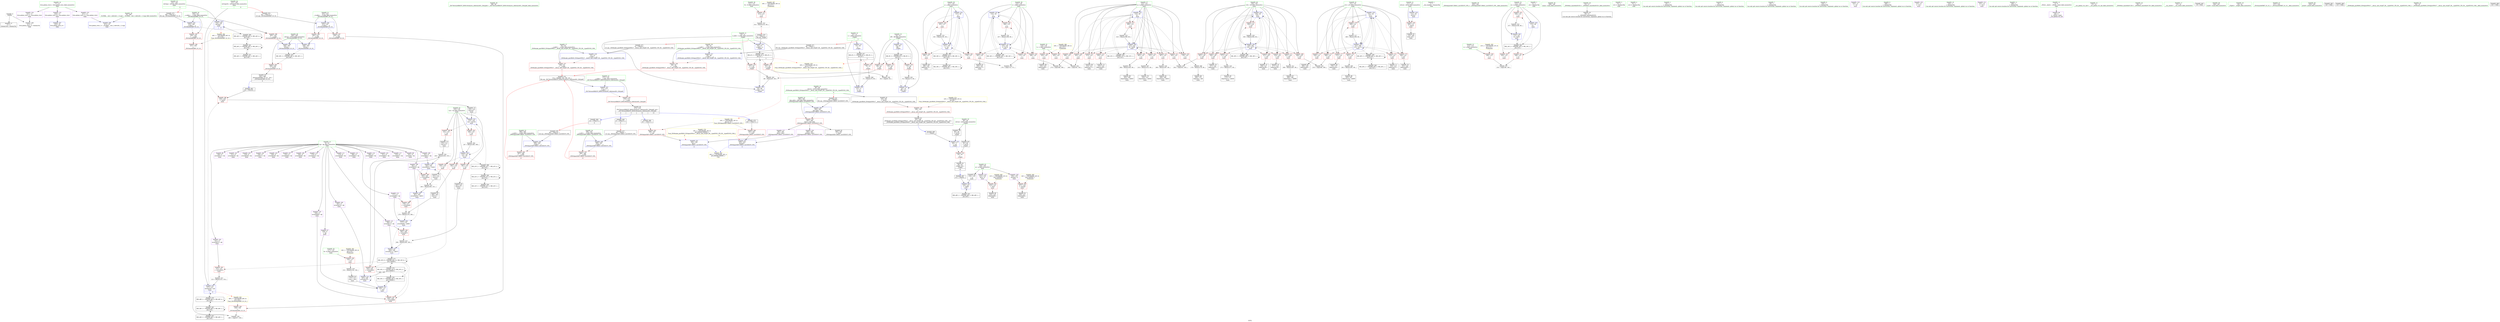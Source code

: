 digraph "SVFG" {
	label="SVFG";

	Node0x55b7de9c4b20 [shape=record,color=grey,label="{NodeID: 0\nNullPtr}"];
	Node0x55b7de9c4b20 -> Node0x55b7de9ee980[style=solid];
	Node0x55b7de9c4b20 -> Node0x55b7de9f17c0[style=solid];
	Node0x55b7de9f0b30 [shape=record,color=red,label="{NodeID: 194\n368\<--348\n\<--retval\n_ZSt3maxIeERKT_S2_S2_\n}"];
	Node0x55b7de9f0b30 -> Node0x55b7de9f0720[style=solid];
	Node0x55b7de9ed5d0 [shape=record,color=purple,label="{NodeID: 111\n274\<--8\narrayidx58\<--dp\nmain\n}"];
	Node0x55b7de9ec080 [shape=record,color=green,label="{NodeID: 28\n98\<--99\n_ZSt7forwardIRiEOT_RNSt16remove_referenceIS1_E4typeE\<--_ZSt7forwardIRiEOT_RNSt16remove_referenceIS1_E4typeE_field_insensitive\n}"];
	Node0x55b7dea376b0 [shape=record,color=black,label="{NodeID: 471\n86 = PHI(52, )\n0th arg _ZSt9make_pairIRiS0_ESt4pairINSt17__decay_and_stripIT_E6__typeENS2_IT0_E6__typeEEOS3_OS6_ }"];
	Node0x55b7dea376b0 -> Node0x55b7de9f1e70[style=solid];
	Node0x55b7de9fea90 [shape=record,color=grey,label="{NodeID: 305\n68 = Binary(67, 66, )\n}"];
	Node0x55b7de9fea90 -> Node0x55b7de9f1b30[style=solid];
	Node0x55b7de9f2280 [shape=record,color=blue,label="{NodeID: 222\n123\<--60\nk\<--\nmain\n}"];
	Node0x55b7de9f2280 -> Node0x55b7de9f4460[style=dashed];
	Node0x55b7de9f2280 -> Node0x55b7de9f4530[style=dashed];
	Node0x55b7de9f2280 -> Node0x55b7de9f4600[style=dashed];
	Node0x55b7de9f2280 -> Node0x55b7de9f46d0[style=dashed];
	Node0x55b7de9f2280 -> Node0x55b7de9f47a0[style=dashed];
	Node0x55b7de9f2280 -> Node0x55b7de9f4870[style=dashed];
	Node0x55b7de9f2280 -> Node0x55b7de9f4940[style=dashed];
	Node0x55b7de9f2280 -> Node0x55b7de9f4a10[style=dashed];
	Node0x55b7de9f2280 -> Node0x55b7de9f4ae0[style=dashed];
	Node0x55b7de9f2280 -> Node0x55b7de9f4bb0[style=dashed];
	Node0x55b7de9f2280 -> Node0x55b7de9fafd0[style=dashed];
	Node0x55b7de9f2280 -> Node0x55b7dea107b0[style=dashed];
	Node0x55b7de9f3d10 [shape=record,color=red,label="{NodeID: 139\n340\<--111\n\<--retval\nmain\n}"];
	Node0x55b7de9f3d10 -> Node0x55b7de9f0650[style=solid];
	Node0x55b7de9ee880 [shape=record,color=green,label="{NodeID: 56\n19\<--406\n_GLOBAL__sub_I_cebrusfs_1_0.cpp\<--_GLOBAL__sub_I_cebrusfs_1_0.cpp_field_insensitive\n}"];
	Node0x55b7de9ee880 -> Node0x55b7de9f16c0[style=solid];
	Node0x55b7dea01490 [shape=record,color=grey,label="{NodeID: 333\n204 = cmp(202, 203, )\n}"];
	Node0x55b7de9fb7f0 [shape=record,color=blue,label="{NodeID: 250\n388\<--383\n__y.addr\<--__y\n_ZNSt4pairIiiEC2IRiS2_Lb1EEEOT_OT0_\n}"];
	Node0x55b7de9fb7f0 -> Node0x55b7de9f1350[style=dashed];
	Node0x55b7de9f53d0 [shape=record,color=red,label="{NodeID: 167\n216\<--129\n\<--i18\nmain\n}"];
	Node0x55b7de9f53d0 -> Node0x55b7de9ef470[style=solid];
	Node0x55b7de9effd0 [shape=record,color=black,label="{NodeID: 84\n276\<--275\nidxprom59\<--\nmain\n}"];
	Node0x55b7de9e5460 [shape=record,color=green,label="{NodeID: 1\n7\<--1\n__dso_handle\<--dummyObj\nGlob }"];
	Node0x55b7de9f0c00 [shape=record,color=red,label="{NodeID: 195\n356\<--350\n\<--__a.addr\n_ZSt3maxIeERKT_S2_S2_\n}"];
	Node0x55b7de9f0c00 -> Node0x55b7de9f0f40[style=solid];
	Node0x55b7de9ed6a0 [shape=record,color=purple,label="{NodeID: 112\n277\<--8\narrayidx60\<--dp\nmain\n}"];
	Node0x55b7de9ed6a0 -> Node0x55b7de9f65b0[style=solid];
	Node0x55b7de9ed6a0 -> Node0x55b7de9fac90[style=solid];
	Node0x55b7de9ec180 [shape=record,color=green,label="{NodeID: 29\n103\<--104\n_ZNSt4pairIiiEC2IRiS2_Lb1EEEOT_OT0_\<--_ZNSt4pairIiiEC2IRiS2_Lb1EEEOT_OT0__field_insensitive\n}"];
	Node0x55b7dea377f0 [shape=record,color=black,label="{NodeID: 472\n87 = PHI(50, )\n1st arg _ZSt9make_pairIRiS0_ESt4pairINSt17__decay_and_stripIT_E6__typeENS2_IT0_E6__typeEEOS3_OS6_ }"];
	Node0x55b7dea377f0 -> Node0x55b7de9f1f40[style=solid];
	Node0x55b7de9fec10 [shape=record,color=grey,label="{NodeID: 306\n71 = Binary(70, 60, )\n}"];
	Node0x55b7de9fec10 -> Node0x55b7de9f1c00[style=solid];
	Node0x55b7de9f2350 [shape=record,color=blue,label="{NodeID: 223\n125\<--58\ni\<--\nmain\n}"];
	Node0x55b7de9f2350 -> Node0x55b7de9f4c80[style=dashed];
	Node0x55b7de9f2350 -> Node0x55b7de9f4d50[style=dashed];
	Node0x55b7de9f2350 -> Node0x55b7de9f4e20[style=dashed];
	Node0x55b7de9f2350 -> Node0x55b7de9f4ef0[style=dashed];
	Node0x55b7de9f2350 -> Node0x55b7de9f2350[style=dashed];
	Node0x55b7de9f2350 -> Node0x55b7de9f2690[style=dashed];
	Node0x55b7de9f2350 -> Node0x55b7dea10cb0[style=dashed];
	Node0x55b7de9f3de0 [shape=record,color=red,label="{NodeID: 140\n149\<--113\n\<--z\nmain\n}"];
	Node0x55b7de9f3de0 -> Node0x55b7dea00b90[style=solid];
	Node0x55b7de9ee980 [shape=record,color=black,label="{NodeID: 57\n2\<--3\ndummyVal\<--dummyVal\n}"];
	Node0x55b7dea01610 [shape=record,color=grey,label="{NodeID: 334\n164 = cmp(162, 163, )\n}"];
	Node0x55b7de9fb8c0 [shape=record,color=blue,label="{NodeID: 251\n395\<--398\nfirst\<--\n_ZNSt4pairIiiEC2IRiS2_Lb1EEEOT_OT0_\n|{<s0>6}}"];
	Node0x55b7de9fb8c0:s0 -> Node0x55b7dea22740[style=dashed,color=blue];
	Node0x55b7de9f54a0 [shape=record,color=red,label="{NodeID: 168\n237\<--129\n\<--i18\nmain\n}"];
	Node0x55b7de9f54a0 -> Node0x55b7de9ef880[style=solid];
	Node0x55b7de9f00a0 [shape=record,color=black,label="{NodeID: 85\n282\<--281\nconv62\<--\nmain\n}"];
	Node0x55b7de9f00a0 -> Node0x55b7de9ff990[style=solid];
	Node0x55b7de9ea210 [shape=record,color=green,label="{NodeID: 2\n11\<--1\n.str\<--dummyObj\nGlob }"];
	Node0x55b7de9f0cd0 [shape=record,color=red,label="{NodeID: 196\n365\<--350\n\<--__a.addr\n_ZSt3maxIeERKT_S2_S2_\n}"];
	Node0x55b7de9f0cd0 -> Node0x55b7de9fb4b0[style=solid];
	Node0x55b7de9ed770 [shape=record,color=purple,label="{NodeID: 113\n286\<--8\narrayidx65\<--dp\nmain\n}"];
	Node0x55b7de9ec280 [shape=record,color=green,label="{NodeID: 30\n108\<--109\nmain\<--main_field_insensitive\n}"];
	Node0x55b7dea37930 [shape=record,color=black,label="{NodeID: 473\n346 = PHI(135, )\n0th arg _ZSt3maxIeERKT_S2_S2_ }"];
	Node0x55b7dea37930 -> Node0x55b7de9fb240[style=solid];
	Node0x55b7de9fed90 [shape=record,color=grey,label="{NodeID: 307\n253 = Binary(252, 60, )\n}"];
	Node0x55b7de9fed90 -> Node0x55b7de9efaf0[style=solid];
	Node0x55b7de9f2420 [shape=record,color=blue,label="{NodeID: 224\n127\<--58\nj\<--\nmain\n}"];
	Node0x55b7de9f2420 -> Node0x55b7de9f4fc0[style=dashed];
	Node0x55b7de9f2420 -> Node0x55b7de9f5090[style=dashed];
	Node0x55b7de9f2420 -> Node0x55b7de9f5160[style=dashed];
	Node0x55b7de9f2420 -> Node0x55b7de9f25c0[style=dashed];
	Node0x55b7de9f2420 -> Node0x55b7dea193b0[style=dashed];
	Node0x55b7de9f3eb0 [shape=record,color=red,label="{NodeID: 141\n148\<--115\n\<--zi\nmain\n}"];
	Node0x55b7de9f3eb0 -> Node0x55b7dea00b90[style=solid];
	Node0x55b7de9eea80 [shape=record,color=black,label="{NodeID: 58\n30\<--31\n\<--_ZNSt8ios_base4InitD1Ev\nCan only get source location for instruction, argument, global var or function.}"];
	Node0x55b7de9fb990 [shape=record,color=blue,label="{NodeID: 252\n400\<--403\nsecond\<--\n_ZNSt4pairIiiEC2IRiS2_Lb1EEEOT_OT0_\n|{<s0>6}}"];
	Node0x55b7de9fb990:s0 -> Node0x55b7dea22740[style=dashed,color=blue];
	Node0x55b7de9f5570 [shape=record,color=red,label="{NodeID: 169\n256\<--129\n\<--i18\nmain\n}"];
	Node0x55b7de9f5570 -> Node0x55b7de9efbc0[style=solid];
	Node0x55b7de9f0170 [shape=record,color=black,label="{NodeID: 86\n285\<--284\nidxprom64\<--add63\nmain\n}"];
	Node0x55b7de9ea2a0 [shape=record,color=green,label="{NodeID: 3\n13\<--1\n.str.1\<--dummyObj\nGlob }"];
	Node0x55b7de9f0da0 [shape=record,color=red,label="{NodeID: 197\n358\<--352\n\<--__b.addr\n_ZSt3maxIeERKT_S2_S2_\n}"];
	Node0x55b7de9f0da0 -> Node0x55b7de9f1010[style=solid];
	Node0x55b7de9ed840 [shape=record,color=purple,label="{NodeID: 114\n290\<--8\narrayidx68\<--dp\nmain\n}"];
	Node0x55b7de9ec380 [shape=record,color=green,label="{NodeID: 31\n111\<--112\nretval\<--retval_field_insensitive\nmain\n}"];
	Node0x55b7de9ec380 -> Node0x55b7de9f3d10[style=solid];
	Node0x55b7de9ec380 -> Node0x55b7de9f2010[style=solid];
	Node0x55b7dea37a70 [shape=record,color=black,label="{NodeID: 474\n347 = PHI(137, )\n1st arg _ZSt3maxIeERKT_S2_S2_ }"];
	Node0x55b7dea37a70 -> Node0x55b7de9fb310[style=solid];
	Node0x55b7dea0ed50 [shape=record,color=yellow,style=double,label="{NodeID: 391\n16V_1 = ENCHI(MR_16V_0)\npts\{51 53 \}\nFun[_ZNSt4pairIiiEC2IRiS2_Lb1EEEOT_OT0_]}"];
	Node0x55b7dea0ed50 -> Node0x55b7de9f1420[style=dashed];
	Node0x55b7dea0ed50 -> Node0x55b7de9f14f0[style=dashed];
	Node0x55b7de9fef10 [shape=record,color=grey,label="{NodeID: 308\n179 = Binary(178, 60, )\n}"];
	Node0x55b7de9fef10 -> Node0x55b7de9ef130[style=solid];
	Node0x55b7de9f24f0 [shape=record,color=blue,label="{NodeID: 225\n187\<--189\narrayidx14\<--\nmain\n}"];
	Node0x55b7de9f24f0 -> Node0x55b7de9f24f0[style=dashed];
	Node0x55b7de9f24f0 -> Node0x55b7dea198b0[style=dashed];
	Node0x55b7de9f3f80 [shape=record,color=red,label="{NodeID: 142\n318\<--115\n\<--zi\nmain\n}"];
	Node0x55b7de9eeb80 [shape=record,color=black,label="{NodeID: 59\n80\<--48\n\<--retval\n_Z3geti\n}"];
	Node0x55b7de9eeb80 -> Node0x55b7de9f1da0[style=solid];
	Node0x55b7de9f5640 [shape=record,color=red,label="{NodeID: 170\n271\<--129\n\<--i18\nmain\n}"];
	Node0x55b7de9f5640 -> Node0x55b7de9ffb10[style=solid];
	Node0x55b7de9f0240 [shape=record,color=black,label="{NodeID: 87\n289\<--288\nidxprom67\<--add66\nmain\n}"];
	Node0x55b7de9ea550 [shape=record,color=green,label="{NodeID: 4\n15\<--1\n.str.2\<--dummyObj\nGlob }"];
	Node0x55b7de9f0e70 [shape=record,color=red,label="{NodeID: 198\n362\<--352\n\<--__b.addr\n_ZSt3maxIeERKT_S2_S2_\n}"];
	Node0x55b7de9f0e70 -> Node0x55b7de9fb3e0[style=solid];
	Node0x55b7de9f29b0 [shape=record,color=purple,label="{NodeID: 115\n294\<--8\narrayidx71\<--dp\nmain\n}"];
	Node0x55b7de9f29b0 -> Node0x55b7de9f6680[style=solid];
	Node0x55b7de9f29b0 -> Node0x55b7de9fad60[style=solid];
	Node0x55b7de9ec450 [shape=record,color=green,label="{NodeID: 32\n113\<--114\nz\<--z_field_insensitive\nmain\n}"];
	Node0x55b7de9ec450 -> Node0x55b7de9f3de0[style=solid];
	Node0x55b7dea37bb0 [shape=record,color=black,label="{NodeID: 475\n374 = PHI(96, 100, 396, 401, )\n0th arg _ZSt7forwardIRiEOT_RNSt16remove_referenceIS1_E4typeE }"];
	Node0x55b7dea37bb0 -> Node0x55b7de9fb580[style=solid];
	Node0x55b7de9ff090 [shape=record,color=grey,label="{NodeID: 309\n292 = Binary(291, 60, )\n}"];
	Node0x55b7de9ff090 -> Node0x55b7de9f0310[style=solid];
	Node0x55b7de9f25c0 [shape=record,color=blue,label="{NodeID: 226\n127\<--192\nj\<--inc\nmain\n}"];
	Node0x55b7de9f25c0 -> Node0x55b7de9f4fc0[style=dashed];
	Node0x55b7de9f25c0 -> Node0x55b7de9f5090[style=dashed];
	Node0x55b7de9f25c0 -> Node0x55b7de9f5160[style=dashed];
	Node0x55b7de9f25c0 -> Node0x55b7de9f25c0[style=dashed];
	Node0x55b7de9f25c0 -> Node0x55b7dea193b0[style=dashed];
	Node0x55b7de9f4050 [shape=record,color=red,label="{NodeID: 143\n336\<--115\n\<--zi\nmain\n}"];
	Node0x55b7de9f4050 -> Node0x55b7de9ff810[style=solid];
	Node0x55b7de9eec50 [shape=record,color=black,label="{NodeID: 60\n82\<--48\n\<--retval\n_Z3geti\n}"];
	Node0x55b7de9eec50 -> Node0x55b7de9f39d0[style=solid];
	Node0x55b7de9f5710 [shape=record,color=red,label="{NodeID: 171\n287\<--129\n\<--i18\nmain\n}"];
	Node0x55b7de9f5710 -> Node0x55b7de9ff390[style=solid];
	Node0x55b7de9f0310 [shape=record,color=black,label="{NodeID: 88\n293\<--292\nidxprom70\<--add69\nmain\n}"];
	Node0x55b7de9ea5e0 [shape=record,color=green,label="{NodeID: 5\n18\<--1\n\<--dummyObj\nCan only get source location for instruction, argument, global var or function.}"];
	Node0x55b7de9f0f40 [shape=record,color=red,label="{NodeID: 199\n357\<--356\n\<--\n_ZSt3maxIeERKT_S2_S2_\n}"];
	Node0x55b7de9f0f40 -> Node0x55b7dea00e90[style=solid];
	Node0x55b7de9f2a40 [shape=record,color=purple,label="{NodeID: 116\n321\<--8\narrayidx85\<--dp\nmain\n}"];
	Node0x55b7de9ec520 [shape=record,color=green,label="{NodeID: 33\n115\<--116\nzi\<--zi_field_insensitive\nmain\n}"];
	Node0x55b7de9ec520 -> Node0x55b7de9f3eb0[style=solid];
	Node0x55b7de9ec520 -> Node0x55b7de9f3f80[style=solid];
	Node0x55b7de9ec520 -> Node0x55b7de9f4050[style=solid];
	Node0x55b7de9ec520 -> Node0x55b7de9f20e0[style=solid];
	Node0x55b7de9ec520 -> Node0x55b7de9fb170[style=solid];
	Node0x55b7dea37f60 [shape=record,color=black,label="{NodeID: 476\n381 = PHI(88, )\n0th arg _ZNSt4pairIiiEC2IRiS2_Lb1EEEOT_OT0_ }"];
	Node0x55b7dea37f60 -> Node0x55b7de9fb650[style=solid];
	Node0x55b7dea0ef40 [shape=record,color=yellow,style=double,label="{NodeID: 393\n22V_1 = ENCHI(MR_22V_0)\npts\{114 \}\nFun[main]}"];
	Node0x55b7dea0ef40 -> Node0x55b7de9f3de0[style=dashed];
	Node0x55b7de9ff210 [shape=record,color=grey,label="{NodeID: 310\n284 = Binary(283, 60, )\n}"];
	Node0x55b7de9ff210 -> Node0x55b7de9f0170[style=solid];
	Node0x55b7de9f2690 [shape=record,color=blue,label="{NodeID: 227\n125\<--197\ni\<--inc16\nmain\n}"];
	Node0x55b7de9f2690 -> Node0x55b7de9f4c80[style=dashed];
	Node0x55b7de9f2690 -> Node0x55b7de9f4d50[style=dashed];
	Node0x55b7de9f2690 -> Node0x55b7de9f4e20[style=dashed];
	Node0x55b7de9f2690 -> Node0x55b7de9f4ef0[style=dashed];
	Node0x55b7de9f2690 -> Node0x55b7de9f2350[style=dashed];
	Node0x55b7de9f2690 -> Node0x55b7de9f2690[style=dashed];
	Node0x55b7de9f2690 -> Node0x55b7dea10cb0[style=dashed];
	Node0x55b7de9f4120 [shape=record,color=red,label="{NodeID: 144\n154\<--117\n\<--B\nmain\n}"];
	Node0x55b7de9f4120 -> Node0x55b7de9fff90[style=solid];
	Node0x55b7de9eed20 [shape=record,color=black,label="{NodeID: 61\n46\<--83\n_Z3geti_ret\<--\n_Z3geti\n|{<s0>10}}"];
	Node0x55b7de9eed20:s0 -> Node0x55b7dea37190[style=solid,color=blue];
	Node0x55b7de9f57e0 [shape=record,color=red,label="{NodeID: 172\n304\<--129\n\<--i18\nmain\n}"];
	Node0x55b7de9f57e0 -> Node0x55b7dea00110[style=solid];
	Node0x55b7de9f03e0 [shape=record,color=black,label="{NodeID: 89\n320\<--319\nidxprom84\<--\nmain\n}"];
	Node0x55b7de9ea670 [shape=record,color=green,label="{NodeID: 6\n58\<--1\n\<--dummyObj\nCan only get source location for instruction, argument, global var or function.}"];
	Node0x55b7de9f1010 [shape=record,color=red,label="{NodeID: 200\n359\<--358\n\<--\n_ZSt3maxIeERKT_S2_S2_\n}"];
	Node0x55b7de9f1010 -> Node0x55b7dea00e90[style=solid];
	Node0x55b7de9f2ad0 [shape=record,color=purple,label="{NodeID: 117\n325\<--8\narrayidx87\<--dp\nmain\n}"];
	Node0x55b7de9ec5f0 [shape=record,color=green,label="{NodeID: 34\n117\<--118\nB\<--B_field_insensitive\nmain\n}"];
	Node0x55b7de9ec5f0 -> Node0x55b7de9f4120[style=solid];
	Node0x55b7dea38070 [shape=record,color=black,label="{NodeID: 477\n382 = PHI(97, )\n1st arg _ZNSt4pairIiiEC2IRiS2_Lb1EEEOT_OT0_ }"];
	Node0x55b7dea38070 -> Node0x55b7de9fb720[style=solid];
	Node0x55b7de9ff390 [shape=record,color=grey,label="{NodeID: 311\n288 = Binary(287, 60, )\n}"];
	Node0x55b7de9ff390 -> Node0x55b7de9f0240[style=solid];
	Node0x55b7de9f2760 [shape=record,color=blue,label="{NodeID: 228\n129\<--58\ni18\<--\nmain\n}"];
	Node0x55b7de9f2760 -> Node0x55b7de9f5230[style=dashed];
	Node0x55b7de9f2760 -> Node0x55b7de9f5300[style=dashed];
	Node0x55b7de9f2760 -> Node0x55b7de9f53d0[style=dashed];
	Node0x55b7de9f2760 -> Node0x55b7de9f54a0[style=dashed];
	Node0x55b7de9f2760 -> Node0x55b7de9f5570[style=dashed];
	Node0x55b7de9f2760 -> Node0x55b7de9f5640[style=dashed];
	Node0x55b7de9f2760 -> Node0x55b7de9f5710[style=dashed];
	Node0x55b7de9f2760 -> Node0x55b7de9f57e0[style=dashed];
	Node0x55b7de9f2760 -> Node0x55b7de9f2760[style=dashed];
	Node0x55b7de9f2760 -> Node0x55b7de9faf00[style=dashed];
	Node0x55b7de9f2760 -> Node0x55b7dea116b0[style=dashed];
	Node0x55b7de9f41f0 [shape=record,color=red,label="{NodeID: 145\n163\<--119\n\<--L\nmain\n}"];
	Node0x55b7de9f41f0 -> Node0x55b7dea01610[style=solid];
	Node0x55b7de9eedf0 [shape=record,color=black,label="{NodeID: 62\n105\<--88\n\<--retval\n_ZSt9make_pairIRiS0_ESt4pairINSt17__decay_and_stripIT_E6__typeENS2_IT0_E6__typeEEOS3_OS6_\n}"];
	Node0x55b7de9eedf0 -> Node0x55b7de9f3c40[style=solid];
	Node0x55b7dea0e5b0 [shape=record,color=black,label="{NodeID: 339\nMR_40V_3 = PHI(MR_40V_4, MR_40V_2, )\npts\{132 \}\n}"];
	Node0x55b7dea0e5b0 -> Node0x55b7de9f2830[style=dashed];
	Node0x55b7dea0e5b0 -> Node0x55b7dea0e5b0[style=dashed];
	Node0x55b7dea0e5b0 -> Node0x55b7dea11bb0[style=dashed];
	Node0x55b7de9f58b0 [shape=record,color=red,label="{NodeID: 173\n208\<--131\n\<--j22\nmain\n}"];
	Node0x55b7de9f58b0 -> Node0x55b7dea01310[style=solid];
	Node0x55b7de9f04b0 [shape=record,color=black,label="{NodeID: 90\n324\<--323\nidxprom86\<--\nmain\n}"];
	Node0x55b7de9ea700 [shape=record,color=green,label="{NodeID: 7\n60\<--1\n\<--dummyObj\nCan only get source location for instruction, argument, global var or function.}"];
	Node0x55b7de9f10e0 [shape=record,color=red,label="{NodeID: 201\n378\<--375\n\<--__t.addr\n_ZSt7forwardIRiEOT_RNSt16remove_referenceIS1_E4typeE\n}"];
	Node0x55b7de9f10e0 -> Node0x55b7de9f07f0[style=solid];
	Node0x55b7de9f2ba0 [shape=record,color=purple,label="{NodeID: 118\n329\<--8\narrayidx89\<--dp\nmain\n}"];
	Node0x55b7de9f2ba0 -> Node0x55b7de9f0a60[style=solid];
	Node0x55b7de9ec6c0 [shape=record,color=green,label="{NodeID: 35\n119\<--120\nL\<--L_field_insensitive\nmain\n}"];
	Node0x55b7de9ec6c0 -> Node0x55b7de9f41f0[style=solid];
	Node0x55b7de9ec6c0 -> Node0x55b7de9f42c0[style=solid];
	Node0x55b7dea38180 [shape=record,color=black,label="{NodeID: 478\n383 = PHI(101, )\n2nd arg _ZNSt4pairIiiEC2IRiS2_Lb1EEEOT_OT0_ }"];
	Node0x55b7dea38180 -> Node0x55b7de9fb7f0[style=solid];
	Node0x55b7dea0f100 [shape=record,color=yellow,style=double,label="{NodeID: 395\n26V_1 = ENCHI(MR_26V_0)\npts\{118 \}\nFun[main]}"];
	Node0x55b7dea0f100 -> Node0x55b7de9f4120[style=dashed];
	Node0x55b7de9ff510 [shape=record,color=grey,label="{NodeID: 312\n223 = Binary(222, 224, )\n}"];
	Node0x55b7de9ff510 -> Node0x55b7de9fa880[style=solid];
	Node0x55b7de9f2830 [shape=record,color=blue,label="{NodeID: 229\n131\<--58\nj22\<--\nmain\n}"];
	Node0x55b7de9f2830 -> Node0x55b7de9f58b0[style=dashed];
	Node0x55b7de9f2830 -> Node0x55b7de9f5980[style=dashed];
	Node0x55b7de9f2830 -> Node0x55b7de9f5a50[style=dashed];
	Node0x55b7de9f2830 -> Node0x55b7de9f5b20[style=dashed];
	Node0x55b7de9f2830 -> Node0x55b7de9f5bf0[style=dashed];
	Node0x55b7de9f2830 -> Node0x55b7de9f5cc0[style=dashed];
	Node0x55b7de9f2830 -> Node0x55b7de9f5d90[style=dashed];
	Node0x55b7de9f2830 -> Node0x55b7de9f2830[style=dashed];
	Node0x55b7de9f2830 -> Node0x55b7de9fae30[style=dashed];
	Node0x55b7de9f2830 -> Node0x55b7dea0e5b0[style=dashed];
	Node0x55b7de9f42c0 [shape=record,color=red,label="{NodeID: 146\n319\<--119\n\<--L\nmain\n}"];
	Node0x55b7de9f42c0 -> Node0x55b7de9f03e0[style=solid];
	Node0x55b7de9eeec0 [shape=record,color=black,label="{NodeID: 63\n85\<--106\n_ZSt9make_pairIRiS0_ESt4pairINSt17__decay_and_stripIT_E6__typeENS2_IT0_E6__typeEEOS3_OS6__ret\<--\n_ZSt9make_pairIRiS0_ESt4pairINSt17__decay_and_stripIT_E6__typeENS2_IT0_E6__typeEEOS3_OS6_\n|{<s0>3}}"];
	Node0x55b7de9eeec0:s0 -> Node0x55b7dea35390[style=solid,color=blue];
	Node0x55b7dea0f2c0 [shape=record,color=black,label="{NodeID: 340\nMR_42V_3 = PHI(MR_42V_4, MR_42V_2, )\npts\{134 \}\n}"];
	Node0x55b7dea0f2c0 -> Node0x55b7dea0f2c0[style=dashed];
	Node0x55b7dea0f2c0 -> Node0x55b7dea120b0[style=dashed];
	Node0x55b7dea0f2c0 -> Node0x55b7dea17ab0[style=dashed];
	Node0x55b7de9f5980 [shape=record,color=red,label="{NodeID: 174\n219\<--131\n\<--j22\nmain\n}"];
	Node0x55b7de9f5980 -> Node0x55b7de9ef540[style=solid];
	Node0x55b7de9f0580 [shape=record,color=black,label="{NodeID: 91\n328\<--327\nidxprom88\<--\nmain\n}"];
	Node0x55b7de9eaf40 [shape=record,color=green,label="{NodeID: 8\n156\<--1\n\<--dummyObj\nCan only get source location for instruction, argument, global var or function.}"];
	Node0x55b7dea17ab0 [shape=record,color=black,label="{NodeID: 368\nMR_42V_5 = PHI(MR_42V_7, MR_42V_4, )\npts\{134 \}\n}"];
	Node0x55b7dea17ab0 -> Node0x55b7de9fa950[style=dashed];
	Node0x55b7dea17ab0 -> Node0x55b7dea0f2c0[style=dashed];
	Node0x55b7dea17ab0 -> Node0x55b7dea17ab0[style=dashed];
	Node0x55b7de9f11b0 [shape=record,color=red,label="{NodeID: 202\n393\<--384\nthis1\<--this.addr\n_ZNSt4pairIiiEC2IRiS2_Lb1EEEOT_OT0_\n}"];
	Node0x55b7de9f11b0 -> Node0x55b7de9f08c0[style=solid];
	Node0x55b7de9f11b0 -> Node0x55b7de9f3350[style=solid];
	Node0x55b7de9f11b0 -> Node0x55b7de9f3420[style=solid];
	Node0x55b7de9f2c70 [shape=record,color=purple,label="{NodeID: 119\n142\<--11\n\<--.str\nmain\n}"];
	Node0x55b7de9ec790 [shape=record,color=green,label="{NodeID: 36\n121\<--122\nN\<--N_field_insensitive\nmain\n}"];
	Node0x55b7de9ec790 -> Node0x55b7de9f4390[style=solid];
	Node0x55b7dea38290 [shape=record,color=black,label="{NodeID: 479\n47 = PHI(314, )\n0th arg _Z3geti }"];
	Node0x55b7dea38290 -> Node0x55b7de9f18c0[style=solid];
	Node0x55b7dea0f1e0 [shape=record,color=yellow,style=double,label="{NodeID: 396\n28V_1 = ENCHI(MR_28V_0)\npts\{120 \}\nFun[main]}"];
	Node0x55b7dea0f1e0 -> Node0x55b7de9f41f0[style=dashed];
	Node0x55b7dea0f1e0 -> Node0x55b7de9f42c0[style=dashed];
	Node0x55b7de9ff690 [shape=record,color=grey,label="{NodeID: 313\n279 = Binary(278, 266, )\n}"];
	Node0x55b7de9ff690 -> Node0x55b7de9fac90[style=solid];
	Node0x55b7de9f2900 [shape=record,color=blue,label="{NodeID: 230\n135\<--189\nref.tmp\<--\nmain\n|{|<s2>9}}"];
	Node0x55b7de9f2900 -> Node0x55b7de9f6340[style=dashed];
	Node0x55b7de9f2900 -> Node0x55b7dea17fb0[style=dashed];
	Node0x55b7de9f2900:s2 -> Node0x55b7de9f6820[style=dashed,color=red];
	Node0x55b7de9f4390 [shape=record,color=red,label="{NodeID: 147\n313\<--121\n\<--N\nmain\n}"];
	Node0x55b7de9f4390 -> Node0x55b7dea00410[style=solid];
	Node0x55b7de9eef90 [shape=record,color=black,label="{NodeID: 64\n316\<--139\n\<--p\nmain\n}"];
	Node0x55b7de9eef90 -> Node0x55b7de9fb0a0[style=solid];
	Node0x55b7dea0f3b0 [shape=record,color=black,label="{NodeID: 341\nMR_44V_3 = PHI(MR_44V_4, MR_44V_2, )\npts\{136 \}\n}"];
	Node0x55b7dea0f3b0 -> Node0x55b7dea0f3b0[style=dashed];
	Node0x55b7dea0f3b0 -> Node0x55b7dea125b0[style=dashed];
	Node0x55b7dea0f3b0 -> Node0x55b7dea17fb0[style=dashed];
	Node0x55b7de9f5a50 [shape=record,color=red,label="{NodeID: 175\n240\<--131\n\<--j22\nmain\n}"];
	Node0x55b7de9f5a50 -> Node0x55b7de9ef950[style=solid];
	Node0x55b7de9f0650 [shape=record,color=black,label="{NodeID: 92\n110\<--340\nmain_ret\<--\nmain\n}"];
	Node0x55b7de9eafd0 [shape=record,color=green,label="{NodeID: 9\n189\<--1\n\<--dummyObj\nCan only get source location for instruction, argument, global var or function.}"];
	Node0x55b7dea17fb0 [shape=record,color=black,label="{NodeID: 369\nMR_44V_5 = PHI(MR_44V_6, MR_44V_4, )\npts\{136 \}\n}"];
	Node0x55b7dea17fb0 -> Node0x55b7de9f2900[style=dashed];
	Node0x55b7dea17fb0 -> Node0x55b7dea0f3b0[style=dashed];
	Node0x55b7dea17fb0 -> Node0x55b7dea17fb0[style=dashed];
	Node0x55b7de9f1280 [shape=record,color=red,label="{NodeID: 203\n396\<--386\n\<--__x.addr\n_ZNSt4pairIiiEC2IRiS2_Lb1EEEOT_OT0_\n|{<s0>12}}"];
	Node0x55b7de9f1280:s0 -> Node0x55b7dea37bb0[style=solid,color=red];
	Node0x55b7de9f2d40 [shape=record,color=purple,label="{NodeID: 120\n152\<--13\n\<--.str.1\nmain\n}"];
	Node0x55b7de9ec860 [shape=record,color=green,label="{NodeID: 37\n123\<--124\nk\<--k_field_insensitive\nmain\n}"];
	Node0x55b7de9ec860 -> Node0x55b7de9f4460[style=solid];
	Node0x55b7de9ec860 -> Node0x55b7de9f4530[style=solid];
	Node0x55b7de9ec860 -> Node0x55b7de9f4600[style=solid];
	Node0x55b7de9ec860 -> Node0x55b7de9f46d0[style=solid];
	Node0x55b7de9ec860 -> Node0x55b7de9f47a0[style=solid];
	Node0x55b7de9ec860 -> Node0x55b7de9f4870[style=solid];
	Node0x55b7de9ec860 -> Node0x55b7de9f4940[style=solid];
	Node0x55b7de9ec860 -> Node0x55b7de9f4a10[style=solid];
	Node0x55b7de9ec860 -> Node0x55b7de9f4ae0[style=solid];
	Node0x55b7de9ec860 -> Node0x55b7de9f4bb0[style=solid];
	Node0x55b7de9ec860 -> Node0x55b7de9f2280[style=solid];
	Node0x55b7de9ec860 -> Node0x55b7de9fafd0[style=solid];
	Node0x55b7de9f7c40 [shape=record,color=yellow,style=double,label="{NodeID: 397\n30V_1 = ENCHI(MR_30V_0)\npts\{122 \}\nFun[main]}"];
	Node0x55b7de9f7c40 -> Node0x55b7de9f4390[style=dashed];
	Node0x55b7de9ff810 [shape=record,color=grey,label="{NodeID: 314\n337 = Binary(336, 60, )\n}"];
	Node0x55b7de9ff810 -> Node0x55b7de9fb170[style=solid];
	Node0x55b7de9fa880 [shape=record,color=blue,label="{NodeID: 231\n137\<--223\nref.tmp26\<--sub\nmain\n|{|<s2>9}}"];
	Node0x55b7de9fa880 -> Node0x55b7de9f6340[style=dashed];
	Node0x55b7de9fa880 -> Node0x55b7dea184b0[style=dashed];
	Node0x55b7de9fa880:s2 -> Node0x55b7dea1af20[style=dashed,color=red];
	Node0x55b7de9f4460 [shape=record,color=red,label="{NodeID: 148\n162\<--123\n\<--k\nmain\n}"];
	Node0x55b7de9f4460 -> Node0x55b7dea01610[style=solid];
	Node0x55b7de9ef060 [shape=record,color=black,label="{NodeID: 65\n157\<--155\nconv\<--mul\nmain\n}"];
	Node0x55b7de9ef060 -> Node0x55b7de9f21b0[style=solid];
	Node0x55b7dea0f8b0 [shape=record,color=black,label="{NodeID: 342\nMR_46V_3 = PHI(MR_46V_4, MR_46V_2, )\npts\{138 \}\n}"];
	Node0x55b7dea0f8b0 -> Node0x55b7dea0f8b0[style=dashed];
	Node0x55b7dea0f8b0 -> Node0x55b7dea12ab0[style=dashed];
	Node0x55b7dea0f8b0 -> Node0x55b7dea184b0[style=dashed];
	Node0x55b7de9f5b20 [shape=record,color=red,label="{NodeID: 176\n259\<--131\n\<--j22\nmain\n}"];
	Node0x55b7de9f5b20 -> Node0x55b7de9efc90[style=solid];
	Node0x55b7de9f0720 [shape=record,color=black,label="{NodeID: 93\n345\<--368\n_ZSt3maxIeERKT_S2_S2__ret\<--\n_ZSt3maxIeERKT_S2_S2_\n|{<s0>9}}"];
	Node0x55b7de9f0720:s0 -> Node0x55b7dea36c40[style=solid,color=blue];
	Node0x55b7de9eb060 [shape=record,color=green,label="{NodeID: 10\n224\<--1\n\<--dummyObj\nCan only get source location for instruction, argument, global var or function.}"];
	Node0x55b7dea184b0 [shape=record,color=black,label="{NodeID: 370\nMR_46V_5 = PHI(MR_46V_6, MR_46V_4, )\npts\{138 \}\n}"];
	Node0x55b7dea184b0 -> Node0x55b7de9fa880[style=dashed];
	Node0x55b7dea184b0 -> Node0x55b7dea0f8b0[style=dashed];
	Node0x55b7dea184b0 -> Node0x55b7dea184b0[style=dashed];
	Node0x55b7de9f1350 [shape=record,color=red,label="{NodeID: 204\n401\<--388\n\<--__y.addr\n_ZNSt4pairIiiEC2IRiS2_Lb1EEEOT_OT0_\n|{<s0>13}}"];
	Node0x55b7de9f1350:s0 -> Node0x55b7dea37bb0[style=solid,color=red];
	Node0x55b7de9f2e10 [shape=record,color=purple,label="{NodeID: 121\n331\<--15\n\<--.str.2\nmain\n}"];
	Node0x55b7de9ec930 [shape=record,color=green,label="{NodeID: 38\n125\<--126\ni\<--i_field_insensitive\nmain\n}"];
	Node0x55b7de9ec930 -> Node0x55b7de9f4c80[style=solid];
	Node0x55b7de9ec930 -> Node0x55b7de9f4d50[style=solid];
	Node0x55b7de9ec930 -> Node0x55b7de9f4e20[style=solid];
	Node0x55b7de9ec930 -> Node0x55b7de9f4ef0[style=solid];
	Node0x55b7de9ec930 -> Node0x55b7de9f2350[style=solid];
	Node0x55b7de9ec930 -> Node0x55b7de9f2690[style=solid];
	Node0x55b7de9ff990 [shape=record,color=grey,label="{NodeID: 315\n296 = Binary(295, 282, )\n}"];
	Node0x55b7de9ff990 -> Node0x55b7de9fad60[style=solid];
	Node0x55b7de9fa950 [shape=record,color=blue,label="{NodeID: 232\n133\<--230\nval\<--conv34\nmain\n}"];
	Node0x55b7de9fa950 -> Node0x55b7de9f5e60[style=dashed];
	Node0x55b7de9fa950 -> Node0x55b7de9f5f30[style=dashed];
	Node0x55b7de9fa950 -> Node0x55b7de9faaf0[style=dashed];
	Node0x55b7de9f4530 [shape=record,color=red,label="{NodeID: 149\n169\<--123\n\<--k\nmain\n}"];
	Node0x55b7de9f4530 -> Node0x55b7dea01190[style=solid];
	Node0x55b7de9ef130 [shape=record,color=black,label="{NodeID: 66\n180\<--179\nidxprom\<--add\nmain\n}"];
	Node0x55b7de9f5bf0 [shape=record,color=red,label="{NodeID: 177\n275\<--131\n\<--j22\nmain\n}"];
	Node0x55b7de9f5bf0 -> Node0x55b7de9effd0[style=solid];
	Node0x55b7de9f07f0 [shape=record,color=black,label="{NodeID: 94\n373\<--378\n_ZSt7forwardIRiEOT_RNSt16remove_referenceIS1_E4typeE_ret\<--\n_ZSt7forwardIRiEOT_RNSt16remove_referenceIS1_E4typeE\n|{<s0>4|<s1>5|<s2>12|<s3>13}}"];
	Node0x55b7de9f07f0:s0 -> Node0x55b7dea36d70[style=solid,color=blue];
	Node0x55b7de9f07f0:s1 -> Node0x55b7dea36eb0[style=solid,color=blue];
	Node0x55b7de9f07f0:s2 -> Node0x55b7dea37400[style=solid,color=blue];
	Node0x55b7de9f07f0:s3 -> Node0x55b7dea37570[style=solid,color=blue];
	Node0x55b7de9eb130 [shape=record,color=green,label="{NodeID: 11\n248\<--1\n\<--dummyObj\nCan only get source location for instruction, argument, global var or function.}"];
	Node0x55b7dea189b0 [shape=record,color=black,label="{NodeID: 371\nMR_50V_9 = PHI(MR_50V_13, MR_50V_8, )\npts\{100000 \}\n}"];
	Node0x55b7dea189b0 -> Node0x55b7de9f6270[style=dashed];
	Node0x55b7dea189b0 -> Node0x55b7de9f6410[style=dashed];
	Node0x55b7dea189b0 -> Node0x55b7de9f0a60[style=dashed];
	Node0x55b7dea189b0 -> Node0x55b7de9faa20[style=dashed];
	Node0x55b7dea189b0 -> Node0x55b7dea134b0[style=dashed];
	Node0x55b7dea189b0 -> Node0x55b7dea189b0[style=dashed];
	Node0x55b7dea189b0 -> Node0x55b7dea198b0[style=dashed];
	Node0x55b7de9f1420 [shape=record,color=red,label="{NodeID: 205\n398\<--397\n\<--call\n_ZNSt4pairIiiEC2IRiS2_Lb1EEEOT_OT0_\n}"];
	Node0x55b7de9f1420 -> Node0x55b7de9fb8c0[style=solid];
	Node0x55b7de9f2ee0 [shape=record,color=purple,label="{NodeID: 122\n410\<--17\nllvm.global_ctors_0\<--llvm.global_ctors\nGlob }"];
	Node0x55b7de9f2ee0 -> Node0x55b7de9f15c0[style=solid];
	Node0x55b7de9eca00 [shape=record,color=green,label="{NodeID: 39\n127\<--128\nj\<--j_field_insensitive\nmain\n}"];
	Node0x55b7de9eca00 -> Node0x55b7de9f4fc0[style=solid];
	Node0x55b7de9eca00 -> Node0x55b7de9f5090[style=solid];
	Node0x55b7de9eca00 -> Node0x55b7de9f5160[style=solid];
	Node0x55b7de9eca00 -> Node0x55b7de9f2420[style=solid];
	Node0x55b7de9eca00 -> Node0x55b7de9f25c0[style=solid];
	Node0x55b7de9ffb10 [shape=record,color=grey,label="{NodeID: 316\n272 = Binary(271, 60, )\n}"];
	Node0x55b7de9ffb10 -> Node0x55b7de9eff00[style=solid];
	Node0x55b7de9faa20 [shape=record,color=blue,label="{NodeID: 233\n242\<--244\narrayidx41\<--sub42\nmain\n}"];
	Node0x55b7de9faa20 -> Node0x55b7de9f64e0[style=dashed];
	Node0x55b7de9faa20 -> Node0x55b7de9fabc0[style=dashed];
	Node0x55b7de9f4600 [shape=record,color=red,label="{NodeID: 150\n178\<--123\n\<--k\nmain\n}"];
	Node0x55b7de9f4600 -> Node0x55b7de9fef10[style=solid];
	Node0x55b7de9ef200 [shape=record,color=black,label="{NodeID: 67\n183\<--182\nidxprom11\<--\nmain\n}"];
	Node0x55b7dea102b0 [shape=record,color=black,label="{NodeID: 344\nMR_24V_3 = PHI(MR_24V_4, MR_24V_2, )\npts\{116 \}\n}"];
	Node0x55b7dea102b0 -> Node0x55b7de9f3eb0[style=dashed];
	Node0x55b7dea102b0 -> Node0x55b7de9f3f80[style=dashed];
	Node0x55b7dea102b0 -> Node0x55b7de9f4050[style=dashed];
	Node0x55b7dea102b0 -> Node0x55b7de9fb170[style=dashed];
	Node0x55b7de9f5cc0 [shape=record,color=red,label="{NodeID: 178\n291\<--131\n\<--j22\nmain\n}"];
	Node0x55b7de9f5cc0 -> Node0x55b7de9ff090[style=solid];
	Node0x55b7de9f08c0 [shape=record,color=black,label="{NodeID: 95\n394\<--393\n\<--this1\n_ZNSt4pairIiiEC2IRiS2_Lb1EEEOT_OT0_\n}"];
	Node0x55b7de9eb200 [shape=record,color=green,label="{NodeID: 12\n4\<--6\n_ZStL8__ioinit\<--_ZStL8__ioinit_field_insensitive\nGlob }"];
	Node0x55b7de9eb200 -> Node0x55b7de9ed9c0[style=solid];
	Node0x55b7de9f14f0 [shape=record,color=red,label="{NodeID: 206\n403\<--402\n\<--call2\n_ZNSt4pairIiiEC2IRiS2_Lb1EEEOT_OT0_\n}"];
	Node0x55b7de9f14f0 -> Node0x55b7de9fb990[style=solid];
	Node0x55b7de9f2fb0 [shape=record,color=purple,label="{NodeID: 123\n411\<--17\nllvm.global_ctors_1\<--llvm.global_ctors\nGlob }"];
	Node0x55b7de9f2fb0 -> Node0x55b7de9f16c0[style=solid];
	Node0x55b7de9ecad0 [shape=record,color=green,label="{NodeID: 40\n129\<--130\ni18\<--i18_field_insensitive\nmain\n}"];
	Node0x55b7de9ecad0 -> Node0x55b7de9f5230[style=solid];
	Node0x55b7de9ecad0 -> Node0x55b7de9f5300[style=solid];
	Node0x55b7de9ecad0 -> Node0x55b7de9f53d0[style=solid];
	Node0x55b7de9ecad0 -> Node0x55b7de9f54a0[style=solid];
	Node0x55b7de9ecad0 -> Node0x55b7de9f5570[style=solid];
	Node0x55b7de9ecad0 -> Node0x55b7de9f5640[style=solid];
	Node0x55b7de9ecad0 -> Node0x55b7de9f5710[style=solid];
	Node0x55b7de9ecad0 -> Node0x55b7de9f57e0[style=solid];
	Node0x55b7de9ecad0 -> Node0x55b7de9f2760[style=solid];
	Node0x55b7de9ecad0 -> Node0x55b7de9faf00[style=solid];
	Node0x55b7de9ffc90 [shape=record,color=grey,label="{NodeID: 317\n300 = Binary(299, 60, )\n}"];
	Node0x55b7de9ffc90 -> Node0x55b7de9fae30[style=solid];
	Node0x55b7de9faaf0 [shape=record,color=blue,label="{NodeID: 234\n133\<--247\nval\<--div\nmain\n}"];
	Node0x55b7de9faaf0 -> Node0x55b7de9f6000[style=dashed];
	Node0x55b7de9faaf0 -> Node0x55b7de9f60d0[style=dashed];
	Node0x55b7de9faaf0 -> Node0x55b7de9f61a0[style=dashed];
	Node0x55b7de9faaf0 -> Node0x55b7dea17ab0[style=dashed];
	Node0x55b7de9f46d0 [shape=record,color=red,label="{NodeID: 151\n203\<--123\n\<--k\nmain\n}"];
	Node0x55b7de9f46d0 -> Node0x55b7dea01490[style=solid];
	Node0x55b7de9ef2d0 [shape=record,color=black,label="{NodeID: 68\n186\<--185\nidxprom13\<--\nmain\n}"];
	Node0x55b7dea107b0 [shape=record,color=black,label="{NodeID: 345\nMR_32V_2 = PHI(MR_32V_4, MR_32V_1, )\npts\{124 \}\n}"];
	Node0x55b7dea107b0 -> Node0x55b7de9f2280[style=dashed];
	Node0x55b7de9f5d90 [shape=record,color=red,label="{NodeID: 179\n299\<--131\n\<--j22\nmain\n}"];
	Node0x55b7de9f5d90 -> Node0x55b7de9ffc90[style=solid];
	Node0x55b7de9ed9c0 [shape=record,color=purple,label="{NodeID: 96\n28\<--4\n\<--_ZStL8__ioinit\n__cxx_global_var_init\n}"];
	Node0x55b7de9eb2d0 [shape=record,color=green,label="{NodeID: 13\n8\<--10\ndp\<--dp_field_insensitive\nGlob }"];
	Node0x55b7de9eb2d0 -> Node0x55b7de9eda90[style=solid];
	Node0x55b7de9eb2d0 -> Node0x55b7de9edb60[style=solid];
	Node0x55b7de9eb2d0 -> Node0x55b7de9edc30[style=solid];
	Node0x55b7de9eb2d0 -> Node0x55b7de9edd00[style=solid];
	Node0x55b7de9eb2d0 -> Node0x55b7de9eddd0[style=solid];
	Node0x55b7de9eb2d0 -> Node0x55b7de9edea0[style=solid];
	Node0x55b7de9eb2d0 -> Node0x55b7de9edf70[style=solid];
	Node0x55b7de9eb2d0 -> Node0x55b7de9ee040[style=solid];
	Node0x55b7de9eb2d0 -> Node0x55b7de9ee110[style=solid];
	Node0x55b7de9eb2d0 -> Node0x55b7de9ed1c0[style=solid];
	Node0x55b7de9eb2d0 -> Node0x55b7de9ed290[style=solid];
	Node0x55b7de9eb2d0 -> Node0x55b7de9ed360[style=solid];
	Node0x55b7de9eb2d0 -> Node0x55b7de9ed430[style=solid];
	Node0x55b7de9eb2d0 -> Node0x55b7de9ed500[style=solid];
	Node0x55b7de9eb2d0 -> Node0x55b7de9ed5d0[style=solid];
	Node0x55b7de9eb2d0 -> Node0x55b7de9ed6a0[style=solid];
	Node0x55b7de9eb2d0 -> Node0x55b7de9ed770[style=solid];
	Node0x55b7de9eb2d0 -> Node0x55b7de9ed840[style=solid];
	Node0x55b7de9eb2d0 -> Node0x55b7de9f29b0[style=solid];
	Node0x55b7de9eb2d0 -> Node0x55b7de9f2a40[style=solid];
	Node0x55b7de9eb2d0 -> Node0x55b7de9f2ad0[style=solid];
	Node0x55b7de9eb2d0 -> Node0x55b7de9f2ba0[style=solid];
	Node0x55b7dea193b0 [shape=record,color=black,label="{NodeID: 373\nMR_36V_4 = PHI(MR_36V_6, MR_36V_3, )\npts\{128 \}\n}"];
	Node0x55b7dea193b0 -> Node0x55b7de9f2420[style=dashed];
	Node0x55b7dea193b0 -> Node0x55b7dea111b0[style=dashed];
	Node0x55b7dea193b0 -> Node0x55b7dea193b0[style=dashed];
	Node0x55b7de9f15c0 [shape=record,color=blue,label="{NodeID: 207\n410\<--18\nllvm.global_ctors_0\<--\nGlob }"];
	Node0x55b7de9f30b0 [shape=record,color=purple,label="{NodeID: 124\n412\<--17\nllvm.global_ctors_2\<--llvm.global_ctors\nGlob }"];
	Node0x55b7de9f30b0 -> Node0x55b7de9f17c0[style=solid];
	Node0x55b7de9ecba0 [shape=record,color=green,label="{NodeID: 41\n131\<--132\nj22\<--j22_field_insensitive\nmain\n}"];
	Node0x55b7de9ecba0 -> Node0x55b7de9f58b0[style=solid];
	Node0x55b7de9ecba0 -> Node0x55b7de9f5980[style=solid];
	Node0x55b7de9ecba0 -> Node0x55b7de9f5a50[style=solid];
	Node0x55b7de9ecba0 -> Node0x55b7de9f5b20[style=solid];
	Node0x55b7de9ecba0 -> Node0x55b7de9f5bf0[style=solid];
	Node0x55b7de9ecba0 -> Node0x55b7de9f5cc0[style=solid];
	Node0x55b7de9ecba0 -> Node0x55b7de9f5d90[style=solid];
	Node0x55b7de9ecba0 -> Node0x55b7de9f2830[style=solid];
	Node0x55b7de9ecba0 -> Node0x55b7de9fae30[style=solid];
	Node0x55b7de9ffe10 [shape=record,color=grey,label="{NodeID: 318\n268 = Binary(267, 60, )\n}"];
	Node0x55b7de9ffe10 -> Node0x55b7de9efe30[style=solid];
	Node0x55b7de9fabc0 [shape=record,color=blue,label="{NodeID: 235\n261\<--263\narrayidx50\<--add51\nmain\n}"];
	Node0x55b7de9fabc0 -> Node0x55b7de9f65b0[style=dashed];
	Node0x55b7de9fabc0 -> Node0x55b7de9fac90[style=dashed];
	Node0x55b7de9f47a0 [shape=record,color=red,label="{NodeID: 152\n213\<--123\n\<--k\nmain\n}"];
	Node0x55b7de9f47a0 -> Node0x55b7de9ef3a0[style=solid];
	Node0x55b7de9ef3a0 [shape=record,color=black,label="{NodeID: 69\n214\<--213\nidxprom27\<--\nmain\n}"];
	Node0x55b7dea10cb0 [shape=record,color=black,label="{NodeID: 346\nMR_34V_2 = PHI(MR_34V_3, MR_34V_1, )\npts\{126 \}\n}"];
	Node0x55b7dea10cb0 -> Node0x55b7de9f2350[style=dashed];
	Node0x55b7dea10cb0 -> Node0x55b7dea10cb0[style=dashed];
	Node0x55b7de9f5e60 [shape=record,color=red,label="{NodeID: 180\n232\<--133\n\<--val\nmain\n}"];
	Node0x55b7de9f5e60 -> Node0x55b7de9ef6e0[style=solid];
	Node0x55b7de9eda90 [shape=record,color=purple,label="{NodeID: 97\n158\<--8\n\<--dp\nmain\n}"];
	Node0x55b7de9eda90 -> Node0x55b7de9f21b0[style=solid];
	Node0x55b7de9eb3d0 [shape=record,color=green,label="{NodeID: 14\n17\<--21\nllvm.global_ctors\<--llvm.global_ctors_field_insensitive\nGlob }"];
	Node0x55b7de9eb3d0 -> Node0x55b7de9f2ee0[style=solid];
	Node0x55b7de9eb3d0 -> Node0x55b7de9f2fb0[style=solid];
	Node0x55b7de9eb3d0 -> Node0x55b7de9f30b0[style=solid];
	Node0x55b7dea198b0 [shape=record,color=black,label="{NodeID: 374\nMR_50V_5 = PHI(MR_50V_6, MR_50V_4, )\npts\{100000 \}\n}"];
	Node0x55b7dea198b0 -> Node0x55b7de9f0a60[style=dashed];
	Node0x55b7dea198b0 -> Node0x55b7de9f24f0[style=dashed];
	Node0x55b7dea198b0 -> Node0x55b7dea134b0[style=dashed];
	Node0x55b7dea198b0 -> Node0x55b7dea189b0[style=dashed];
	Node0x55b7dea198b0 -> Node0x55b7dea198b0[style=dashed];
	Node0x55b7de9f16c0 [shape=record,color=blue,label="{NodeID: 208\n411\<--19\nllvm.global_ctors_1\<--_GLOBAL__sub_I_cebrusfs_1_0.cpp\nGlob }"];
	Node0x55b7de9f31b0 [shape=record,color=purple,label="{NodeID: 125\n322\<--139\nfirst\<--p\nmain\n}"];
	Node0x55b7de9f31b0 -> Node0x55b7de9f6750[style=solid];
	Node0x55b7de9ecc70 [shape=record,color=green,label="{NodeID: 42\n133\<--134\nval\<--val_field_insensitive\nmain\n}"];
	Node0x55b7de9ecc70 -> Node0x55b7de9f5e60[style=solid];
	Node0x55b7de9ecc70 -> Node0x55b7de9f5f30[style=solid];
	Node0x55b7de9ecc70 -> Node0x55b7de9f6000[style=solid];
	Node0x55b7de9ecc70 -> Node0x55b7de9f60d0[style=solid];
	Node0x55b7de9ecc70 -> Node0x55b7de9f61a0[style=solid];
	Node0x55b7de9ecc70 -> Node0x55b7de9fa950[style=solid];
	Node0x55b7de9ecc70 -> Node0x55b7de9faaf0[style=solid];
	Node0x55b7de9fff90 [shape=record,color=grey,label="{NodeID: 319\n155 = Binary(154, 156, )\n}"];
	Node0x55b7de9fff90 -> Node0x55b7de9ef060[style=solid];
	Node0x55b7de9fac90 [shape=record,color=blue,label="{NodeID: 236\n277\<--279\narrayidx60\<--add61\nmain\n}"];
	Node0x55b7de9fac90 -> Node0x55b7de9f6680[style=dashed];
	Node0x55b7de9fac90 -> Node0x55b7de9fad60[style=dashed];
	Node0x55b7de9f4870 [shape=record,color=red,label="{NodeID: 153\n234\<--123\n\<--k\nmain\n}"];
	Node0x55b7de9f4870 -> Node0x55b7de9ef7b0[style=solid];
	Node0x55b7de9ef470 [shape=record,color=black,label="{NodeID: 70\n217\<--216\nidxprom29\<--\nmain\n}"];
	Node0x55b7dea111b0 [shape=record,color=black,label="{NodeID: 347\nMR_36V_2 = PHI(MR_36V_3, MR_36V_1, )\npts\{128 \}\n}"];
	Node0x55b7dea111b0 -> Node0x55b7dea111b0[style=dashed];
	Node0x55b7dea111b0 -> Node0x55b7dea193b0[style=dashed];
	Node0x55b7de9f5f30 [shape=record,color=red,label="{NodeID: 181\n246\<--133\n\<--val\nmain\n}"];
	Node0x55b7de9f5f30 -> Node0x55b7de9fe910[style=solid];
	Node0x55b7de9edb60 [shape=record,color=purple,label="{NodeID: 98\n181\<--8\narrayidx\<--dp\nmain\n}"];
	Node0x55b7de9eb4d0 [shape=record,color=green,label="{NodeID: 15\n22\<--23\n__cxx_global_var_init\<--__cxx_global_var_init_field_insensitive\n}"];
	Node0x55b7dea19db0 [shape=record,color=yellow,style=double,label="{NodeID: 375\n10V_1 = ENCHI(MR_10V_0)\npts\{89 \}\nFun[_ZSt9make_pairIRiS0_ESt4pairINSt17__decay_and_stripIT_E6__typeENS2_IT0_E6__typeEEOS3_OS6_]}"];
	Node0x55b7dea19db0 -> Node0x55b7de9f3c40[style=dashed];
	Node0x55b7de9f17c0 [shape=record,color=blue, style = dotted,label="{NodeID: 209\n412\<--3\nllvm.global_ctors_2\<--dummyVal\nGlob }"];
	Node0x55b7de9f3280 [shape=record,color=purple,label="{NodeID: 126\n326\<--139\nsecond\<--p\nmain\n}"];
	Node0x55b7de9f3280 -> Node0x55b7de9f0990[style=solid];
	Node0x55b7de9ecd40 [shape=record,color=green,label="{NodeID: 43\n135\<--136\nref.tmp\<--ref.tmp_field_insensitive\nmain\n|{|<s1>9}}"];
	Node0x55b7de9ecd40 -> Node0x55b7de9f2900[style=solid];
	Node0x55b7de9ecd40:s1 -> Node0x55b7dea37930[style=solid,color=red];
	Node0x55b7dea00110 [shape=record,color=grey,label="{NodeID: 320\n305 = Binary(304, 60, )\n}"];
	Node0x55b7dea00110 -> Node0x55b7de9faf00[style=solid];
	Node0x55b7de9fad60 [shape=record,color=blue,label="{NodeID: 237\n294\<--296\narrayidx71\<--add72\nmain\n}"];
	Node0x55b7de9fad60 -> Node0x55b7dea189b0[style=dashed];
	Node0x55b7de9f4940 [shape=record,color=red,label="{NodeID: 154\n252\<--123\n\<--k\nmain\n}"];
	Node0x55b7de9f4940 -> Node0x55b7de9fed90[style=solid];
	Node0x55b7de9ef540 [shape=record,color=black,label="{NodeID: 71\n220\<--219\nidxprom31\<--\nmain\n}"];
	Node0x55b7dea116b0 [shape=record,color=black,label="{NodeID: 348\nMR_38V_2 = PHI(MR_38V_3, MR_38V_1, )\npts\{130 \}\n}"];
	Node0x55b7dea116b0 -> Node0x55b7de9f2760[style=dashed];
	Node0x55b7dea116b0 -> Node0x55b7dea116b0[style=dashed];
	Node0x55b7de9f6000 [shape=record,color=red,label="{NodeID: 182\n250\<--133\n\<--val\nmain\n}"];
	Node0x55b7de9f6000 -> Node0x55b7de9efa20[style=solid];
	Node0x55b7de9edc30 [shape=record,color=purple,label="{NodeID: 99\n184\<--8\narrayidx12\<--dp\nmain\n}"];
	Node0x55b7de9eb5d0 [shape=record,color=green,label="{NodeID: 16\n26\<--27\n_ZNSt8ios_base4InitC1Ev\<--_ZNSt8ios_base4InitC1Ev_field_insensitive\n}"];
	Node0x55b7dea22740 [shape=record,color=yellow,style=double,label="{NodeID: 459\n18V_2 = CSCHI(MR_18V_1)\npts\{890000 890001 \}\nCS[]}"];
	Node0x55b7de9f18c0 [shape=record,color=blue,label="{NodeID: 210\n50\<--47\nn.addr\<--n\n_Z3geti\n}"];
	Node0x55b7de9f18c0 -> Node0x55b7dea13eb0[style=dashed];
	Node0x55b7de9f3350 [shape=record,color=purple,label="{NodeID: 127\n395\<--393\nfirst\<--this1\n_ZNSt4pairIiiEC2IRiS2_Lb1EEEOT_OT0_\n}"];
	Node0x55b7de9f3350 -> Node0x55b7de9fb8c0[style=solid];
	Node0x55b7de9ece10 [shape=record,color=green,label="{NodeID: 44\n137\<--138\nref.tmp26\<--ref.tmp26_field_insensitive\nmain\n|{|<s1>9}}"];
	Node0x55b7de9ece10 -> Node0x55b7de9fa880[style=solid];
	Node0x55b7de9ece10:s1 -> Node0x55b7dea37a70[style=solid,color=red];
	Node0x55b7dea00290 [shape=record,color=grey,label="{NodeID: 321\n263 = Binary(262, 251, )\n}"];
	Node0x55b7dea00290 -> Node0x55b7de9fabc0[style=solid];
	Node0x55b7de9fae30 [shape=record,color=blue,label="{NodeID: 238\n131\<--300\nj22\<--inc74\nmain\n}"];
	Node0x55b7de9fae30 -> Node0x55b7de9f58b0[style=dashed];
	Node0x55b7de9fae30 -> Node0x55b7de9f5980[style=dashed];
	Node0x55b7de9fae30 -> Node0x55b7de9f5a50[style=dashed];
	Node0x55b7de9fae30 -> Node0x55b7de9f5b20[style=dashed];
	Node0x55b7de9fae30 -> Node0x55b7de9f5bf0[style=dashed];
	Node0x55b7de9fae30 -> Node0x55b7de9f5cc0[style=dashed];
	Node0x55b7de9fae30 -> Node0x55b7de9f5d90[style=dashed];
	Node0x55b7de9fae30 -> Node0x55b7de9f2830[style=dashed];
	Node0x55b7de9fae30 -> Node0x55b7de9fae30[style=dashed];
	Node0x55b7de9fae30 -> Node0x55b7dea0e5b0[style=dashed];
	Node0x55b7de9f4a10 [shape=record,color=red,label="{NodeID: 155\n267\<--123\n\<--k\nmain\n}"];
	Node0x55b7de9f4a10 -> Node0x55b7de9ffe10[style=solid];
	Node0x55b7de9ef610 [shape=record,color=black,label="{NodeID: 72\n230\<--229\nconv34\<--\nmain\n}"];
	Node0x55b7de9ef610 -> Node0x55b7de9fa950[style=solid];
	Node0x55b7dea11bb0 [shape=record,color=black,label="{NodeID: 349\nMR_40V_2 = PHI(MR_40V_3, MR_40V_1, )\npts\{132 \}\n}"];
	Node0x55b7dea11bb0 -> Node0x55b7dea0e5b0[style=dashed];
	Node0x55b7de9f60d0 [shape=record,color=red,label="{NodeID: 183\n265\<--133\n\<--val\nmain\n}"];
	Node0x55b7de9f60d0 -> Node0x55b7de9efd60[style=solid];
	Node0x55b7de9edd00 [shape=record,color=purple,label="{NodeID: 100\n187\<--8\narrayidx14\<--dp\nmain\n}"];
	Node0x55b7de9edd00 -> Node0x55b7de9f24f0[style=solid];
	Node0x55b7de9eb6d0 [shape=record,color=green,label="{NodeID: 17\n32\<--33\n__cxa_atexit\<--__cxa_atexit_field_insensitive\n}"];
	Node0x55b7dea35390 [shape=record,color=black,label="{NodeID: 460\n77 = PHI(85, )\n}"];
	Node0x55b7dea35390 -> Node0x55b7de9f1da0[style=solid];
	Node0x55b7de9f1990 [shape=record,color=blue,label="{NodeID: 211\n52\<--58\ni\<--\n_Z3geti\n}"];
	Node0x55b7de9f1990 -> Node0x55b7dea143b0[style=dashed];
	Node0x55b7de9f3420 [shape=record,color=purple,label="{NodeID: 128\n400\<--393\nsecond\<--this1\n_ZNSt4pairIiiEC2IRiS2_Lb1EEEOT_OT0_\n}"];
	Node0x55b7de9f3420 -> Node0x55b7de9fb990[style=solid];
	Node0x55b7de9ecee0 [shape=record,color=green,label="{NodeID: 45\n139\<--140\np\<--p_field_insensitive\nmain\n}"];
	Node0x55b7de9ecee0 -> Node0x55b7de9eef90[style=solid];
	Node0x55b7de9ecee0 -> Node0x55b7de9f31b0[style=solid];
	Node0x55b7de9ecee0 -> Node0x55b7de9f3280[style=solid];
	Node0x55b7dea00410 [shape=record,color=grey,label="{NodeID: 322\n314 = Binary(313, 60, )\n|{<s0>10}}"];
	Node0x55b7dea00410:s0 -> Node0x55b7dea38290[style=solid,color=red];
	Node0x55b7de9faf00 [shape=record,color=blue,label="{NodeID: 239\n129\<--305\ni18\<--inc77\nmain\n}"];
	Node0x55b7de9faf00 -> Node0x55b7de9f5230[style=dashed];
	Node0x55b7de9faf00 -> Node0x55b7de9f5300[style=dashed];
	Node0x55b7de9faf00 -> Node0x55b7de9f53d0[style=dashed];
	Node0x55b7de9faf00 -> Node0x55b7de9f54a0[style=dashed];
	Node0x55b7de9faf00 -> Node0x55b7de9f5570[style=dashed];
	Node0x55b7de9faf00 -> Node0x55b7de9f5640[style=dashed];
	Node0x55b7de9faf00 -> Node0x55b7de9f5710[style=dashed];
	Node0x55b7de9faf00 -> Node0x55b7de9f57e0[style=dashed];
	Node0x55b7de9faf00 -> Node0x55b7de9f2760[style=dashed];
	Node0x55b7de9faf00 -> Node0x55b7de9faf00[style=dashed];
	Node0x55b7de9faf00 -> Node0x55b7dea116b0[style=dashed];
	Node0x55b7de9f4ae0 [shape=record,color=red,label="{NodeID: 156\n283\<--123\n\<--k\nmain\n}"];
	Node0x55b7de9f4ae0 -> Node0x55b7de9ff210[style=solid];
	Node0x55b7de9ef6e0 [shape=record,color=black,label="{NodeID: 73\n233\<--232\nconv35\<--\nmain\n}"];
	Node0x55b7de9ef6e0 -> Node0x55b7dea00a10[style=solid];
	Node0x55b7dea120b0 [shape=record,color=black,label="{NodeID: 350\nMR_42V_2 = PHI(MR_42V_3, MR_42V_1, )\npts\{134 \}\n}"];
	Node0x55b7dea120b0 -> Node0x55b7dea0f2c0[style=dashed];
	Node0x55b7de9f61a0 [shape=record,color=red,label="{NodeID: 184\n281\<--133\n\<--val\nmain\n}"];
	Node0x55b7de9f61a0 -> Node0x55b7de9f00a0[style=solid];
	Node0x55b7de9eddd0 [shape=record,color=purple,label="{NodeID: 101\n215\<--8\narrayidx28\<--dp\nmain\n}"];
	Node0x55b7de9eb7d0 [shape=record,color=green,label="{NodeID: 18\n31\<--37\n_ZNSt8ios_base4InitD1Ev\<--_ZNSt8ios_base4InitD1Ev_field_insensitive\n}"];
	Node0x55b7de9eb7d0 -> Node0x55b7de9eea80[style=solid];
	Node0x55b7dea36b70 [shape=record,color=black,label="{NodeID: 461\n29 = PHI()\n}"];
	Node0x55b7dea1aa90 [shape=record,color=yellow,style=double,label="{NodeID: 378\n16V_1 = ENCHI(MR_16V_0)\npts\{51 53 \}\nFun[_ZSt9make_pairIRiS0_ESt4pairINSt17__decay_and_stripIT_E6__typeENS2_IT0_E6__typeEEOS3_OS6_]|{<s0>6}}"];
	Node0x55b7dea1aa90:s0 -> Node0x55b7dea0ed50[style=dashed,color=red];
	Node0x55b7de9f1a60 [shape=record,color=blue,label="{NodeID: 212\n54\<--60\noff\<--\n_Z3geti\n}"];
	Node0x55b7de9f1a60 -> Node0x55b7dea148b0[style=dashed];
	Node0x55b7de9f34f0 [shape=record,color=red,label="{NodeID: 129\n62\<--50\n\<--n.addr\n_Z3geti\n}"];
	Node0x55b7de9f34f0 -> Node0x55b7dea00d10[style=solid];
	Node0x55b7de9ecfb0 [shape=record,color=green,label="{NodeID: 46\n144\<--145\nscanf\<--scanf_field_insensitive\n}"];
	Node0x55b7dea00590 [shape=record,color=grey,label="{NodeID: 323\n310 = Binary(309, 60, )\n}"];
	Node0x55b7dea00590 -> Node0x55b7de9fafd0[style=solid];
	Node0x55b7de9fafd0 [shape=record,color=blue,label="{NodeID: 240\n123\<--310\nk\<--inc80\nmain\n}"];
	Node0x55b7de9fafd0 -> Node0x55b7de9f4460[style=dashed];
	Node0x55b7de9fafd0 -> Node0x55b7de9f4530[style=dashed];
	Node0x55b7de9fafd0 -> Node0x55b7de9f4600[style=dashed];
	Node0x55b7de9fafd0 -> Node0x55b7de9f46d0[style=dashed];
	Node0x55b7de9fafd0 -> Node0x55b7de9f47a0[style=dashed];
	Node0x55b7de9fafd0 -> Node0x55b7de9f4870[style=dashed];
	Node0x55b7de9fafd0 -> Node0x55b7de9f4940[style=dashed];
	Node0x55b7de9fafd0 -> Node0x55b7de9f4a10[style=dashed];
	Node0x55b7de9fafd0 -> Node0x55b7de9f4ae0[style=dashed];
	Node0x55b7de9fafd0 -> Node0x55b7de9f4bb0[style=dashed];
	Node0x55b7de9fafd0 -> Node0x55b7de9fafd0[style=dashed];
	Node0x55b7de9fafd0 -> Node0x55b7dea107b0[style=dashed];
	Node0x55b7de9f4bb0 [shape=record,color=red,label="{NodeID: 157\n309\<--123\n\<--k\nmain\n}"];
	Node0x55b7de9f4bb0 -> Node0x55b7dea00590[style=solid];
	Node0x55b7de9ef7b0 [shape=record,color=black,label="{NodeID: 74\n235\<--234\nidxprom36\<--\nmain\n}"];
	Node0x55b7dea125b0 [shape=record,color=black,label="{NodeID: 351\nMR_44V_2 = PHI(MR_44V_3, MR_44V_1, )\npts\{136 \}\n}"];
	Node0x55b7dea125b0 -> Node0x55b7dea0f3b0[style=dashed];
	Node0x55b7de9f6270 [shape=record,color=red,label="{NodeID: 185\n222\<--221\n\<--arrayidx32\nmain\n}"];
	Node0x55b7de9f6270 -> Node0x55b7de9ff510[style=solid];
	Node0x55b7de9edea0 [shape=record,color=purple,label="{NodeID: 102\n218\<--8\narrayidx30\<--dp\nmain\n}"];
	Node0x55b7de9eb8d0 [shape=record,color=green,label="{NodeID: 19\n44\<--45\n_Z3geti\<--_Z3geti_field_insensitive\n}"];
	Node0x55b7dea36c40 [shape=record,color=black,label="{NodeID: 462\n226 = PHI(345, )\n}"];
	Node0x55b7dea36c40 -> Node0x55b7de9f6340[style=solid];
	Node0x55b7dea1ab70 [shape=record,color=yellow,style=double,label="{NodeID: 379\n18V_1 = ENCHI(MR_18V_0)\npts\{890000 890001 \}\nFun[_ZSt9make_pairIRiS0_ESt4pairINSt17__decay_and_stripIT_E6__typeENS2_IT0_E6__typeEEOS3_OS6_]|{<s0>6|<s1>6}}"];
	Node0x55b7dea1ab70:s0 -> Node0x55b7de9fb8c0[style=dashed,color=red];
	Node0x55b7dea1ab70:s1 -> Node0x55b7de9fb990[style=dashed,color=red];
	Node0x55b7de9f1b30 [shape=record,color=blue,label="{NodeID: 213\n50\<--68\nn.addr\<--sub\n_Z3geti\n}"];
	Node0x55b7de9f1b30 -> Node0x55b7dea13eb0[style=dashed];
	Node0x55b7de9f35c0 [shape=record,color=red,label="{NodeID: 130\n67\<--50\n\<--n.addr\n_Z3geti\n}"];
	Node0x55b7de9f35c0 -> Node0x55b7de9fea90[style=solid];
	Node0x55b7de9ed0b0 [shape=record,color=green,label="{NodeID: 47\n227\<--228\n_ZSt3maxIeERKT_S2_S2_\<--_ZSt3maxIeERKT_S2_S2__field_insensitive\n}"];
	Node0x55b7dea00710 [shape=record,color=grey,label="{NodeID: 324\n197 = Binary(196, 60, )\n}"];
	Node0x55b7dea00710 -> Node0x55b7de9f2690[style=solid];
	Node0x55b7de9fb0a0 [shape=record,color=blue,label="{NodeID: 241\n316\<--315\n\<--call83\nmain\n}"];
	Node0x55b7de9fb0a0 -> Node0x55b7dea12fb0[style=dashed];
	Node0x55b7de9f4c80 [shape=record,color=red,label="{NodeID: 158\n168\<--125\n\<--i\nmain\n}"];
	Node0x55b7de9f4c80 -> Node0x55b7dea01190[style=solid];
	Node0x55b7de9ef880 [shape=record,color=black,label="{NodeID: 75\n238\<--237\nidxprom38\<--\nmain\n}"];
	Node0x55b7dea12ab0 [shape=record,color=black,label="{NodeID: 352\nMR_46V_2 = PHI(MR_46V_3, MR_46V_1, )\npts\{138 \}\n}"];
	Node0x55b7dea12ab0 -> Node0x55b7dea0f8b0[style=dashed];
	Node0x55b7de9f6340 [shape=record,color=red,label="{NodeID: 186\n229\<--226\n\<--call33\nmain\n}"];
	Node0x55b7de9f6340 -> Node0x55b7de9ef610[style=solid];
	Node0x55b7de9edf70 [shape=record,color=purple,label="{NodeID: 103\n221\<--8\narrayidx32\<--dp\nmain\n}"];
	Node0x55b7de9edf70 -> Node0x55b7de9f6270[style=solid];
	Node0x55b7de9eb9d0 [shape=record,color=green,label="{NodeID: 20\n48\<--49\nretval\<--retval_field_insensitive\n_Z3geti\n}"];
	Node0x55b7de9eb9d0 -> Node0x55b7de9eeb80[style=solid];
	Node0x55b7de9eb9d0 -> Node0x55b7de9eec50[style=solid];
	Node0x55b7dea36d70 [shape=record,color=black,label="{NodeID: 463\n97 = PHI(373, )\n|{<s0>6}}"];
	Node0x55b7dea36d70:s0 -> Node0x55b7dea38070[style=solid,color=red];
	Node0x55b7de9f1c00 [shape=record,color=blue,label="{NodeID: 214\n52\<--71\ni\<--inc\n_Z3geti\n}"];
	Node0x55b7de9f1c00 -> Node0x55b7dea143b0[style=dashed];
	Node0x55b7de9f3690 [shape=record,color=red,label="{NodeID: 131\n70\<--52\n\<--i\n_Z3geti\n}"];
	Node0x55b7de9f3690 -> Node0x55b7de9fec10[style=solid];
	Node0x55b7de9ee1d0 [shape=record,color=green,label="{NodeID: 48\n333\<--334\nprintf\<--printf_field_insensitive\n}"];
	Node0x55b7de9f85e0 [shape=record,color=yellow,style=double,label="{NodeID: 408\n52V_1 = ENCHI(MR_52V_0)\npts\{1400000 \}\nFun[main]}"];
	Node0x55b7de9f85e0 -> Node0x55b7de9f6750[style=dashed];
	Node0x55b7dea00890 [shape=record,color=grey,label="{NodeID: 325\n192 = Binary(191, 60, )\n}"];
	Node0x55b7dea00890 -> Node0x55b7de9f25c0[style=solid];
	Node0x55b7de9fb170 [shape=record,color=blue,label="{NodeID: 242\n115\<--337\nzi\<--inc92\nmain\n}"];
	Node0x55b7de9fb170 -> Node0x55b7dea102b0[style=dashed];
	Node0x55b7de9f4d50 [shape=record,color=red,label="{NodeID: 159\n175\<--125\n\<--i\nmain\n}"];
	Node0x55b7de9f4d50 -> Node0x55b7dea01010[style=solid];
	Node0x55b7de9ef950 [shape=record,color=black,label="{NodeID: 76\n241\<--240\nidxprom40\<--\nmain\n}"];
	Node0x55b7dea12fb0 [shape=record,color=black,label="{NodeID: 353\nMR_48V_2 = PHI(MR_48V_3, MR_48V_1, )\npts\{140 \}\n}"];
	Node0x55b7dea12fb0 -> Node0x55b7de9fb0a0[style=dashed];
	Node0x55b7de9f6410 [shape=record,color=red,label="{NodeID: 187\n243\<--242\n\<--arrayidx41\nmain\n}"];
	Node0x55b7de9f6410 -> Node0x55b7dea00a10[style=solid];
	Node0x55b7de9ee040 [shape=record,color=purple,label="{NodeID: 104\n236\<--8\narrayidx37\<--dp\nmain\n}"];
	Node0x55b7de9ebaa0 [shape=record,color=green,label="{NodeID: 21\n50\<--51\nn.addr\<--n.addr_field_insensitive\n_Z3geti\n|{|<s4>3}}"];
	Node0x55b7de9ebaa0 -> Node0x55b7de9f34f0[style=solid];
	Node0x55b7de9ebaa0 -> Node0x55b7de9f35c0[style=solid];
	Node0x55b7de9ebaa0 -> Node0x55b7de9f18c0[style=solid];
	Node0x55b7de9ebaa0 -> Node0x55b7de9f1b30[style=solid];
	Node0x55b7de9ebaa0:s4 -> Node0x55b7dea377f0[style=solid,color=red];
	Node0x55b7dea36eb0 [shape=record,color=black,label="{NodeID: 464\n101 = PHI(373, )\n|{<s0>6}}"];
	Node0x55b7dea36eb0:s0 -> Node0x55b7dea38180[style=solid,color=red];
	Node0x55b7de9f1cd0 [shape=record,color=blue,label="{NodeID: 215\n54\<--74\noff\<--inc1\n_Z3geti\n}"];
	Node0x55b7de9f1cd0 -> Node0x55b7dea148b0[style=dashed];
	Node0x55b7de9f3760 [shape=record,color=red,label="{NodeID: 132\n63\<--54\n\<--off\n_Z3geti\n}"];
	Node0x55b7de9f3760 -> Node0x55b7dea00d10[style=solid];
	Node0x55b7de9ee2d0 [shape=record,color=green,label="{NodeID: 49\n348\<--349\nretval\<--retval_field_insensitive\n_ZSt3maxIeERKT_S2_S2_\n}"];
	Node0x55b7de9ee2d0 -> Node0x55b7de9f0b30[style=solid];
	Node0x55b7de9ee2d0 -> Node0x55b7de9fb3e0[style=solid];
	Node0x55b7de9ee2d0 -> Node0x55b7de9fb4b0[style=solid];
	Node0x55b7de9f86c0 [shape=record,color=yellow,style=double,label="{NodeID: 409\n54V_1 = ENCHI(MR_54V_0)\npts\{1400001 \}\nFun[main]}"];
	Node0x55b7de9f86c0 -> Node0x55b7de9f0990[style=dashed];
	Node0x55b7dea00a10 [shape=record,color=grey,label="{NodeID: 326\n244 = Binary(243, 233, )\n}"];
	Node0x55b7dea00a10 -> Node0x55b7de9faa20[style=solid];
	Node0x55b7de9fb240 [shape=record,color=blue,label="{NodeID: 243\n350\<--346\n__a.addr\<--__a\n_ZSt3maxIeERKT_S2_S2_\n}"];
	Node0x55b7de9fb240 -> Node0x55b7de9f0c00[style=dashed];
	Node0x55b7de9fb240 -> Node0x55b7de9f0cd0[style=dashed];
	Node0x55b7de9f4e20 [shape=record,color=red,label="{NodeID: 160\n182\<--125\n\<--i\nmain\n}"];
	Node0x55b7de9f4e20 -> Node0x55b7de9ef200[style=solid];
	Node0x55b7de9efa20 [shape=record,color=black,label="{NodeID: 77\n251\<--250\nconv43\<--\nmain\n}"];
	Node0x55b7de9efa20 -> Node0x55b7dea00290[style=solid];
	Node0x55b7dea134b0 [shape=record,color=black,label="{NodeID: 354\nMR_50V_2 = PHI(MR_50V_4, MR_50V_1, )\npts\{100000 \}\n}"];
	Node0x55b7dea134b0 -> Node0x55b7de9f21b0[style=dashed];
	Node0x55b7de9f64e0 [shape=record,color=red,label="{NodeID: 188\n262\<--261\n\<--arrayidx50\nmain\n}"];
	Node0x55b7de9f64e0 -> Node0x55b7dea00290[style=solid];
	Node0x55b7de9ee110 [shape=record,color=purple,label="{NodeID: 105\n239\<--8\narrayidx39\<--dp\nmain\n}"];
	Node0x55b7de9ebb70 [shape=record,color=green,label="{NodeID: 22\n52\<--53\ni\<--i_field_insensitive\n_Z3geti\n|{|<s3>3}}"];
	Node0x55b7de9ebb70 -> Node0x55b7de9f3690[style=solid];
	Node0x55b7de9ebb70 -> Node0x55b7de9f1990[style=solid];
	Node0x55b7de9ebb70 -> Node0x55b7de9f1c00[style=solid];
	Node0x55b7de9ebb70:s3 -> Node0x55b7dea376b0[style=solid,color=red];
	Node0x55b7dea36ff0 [shape=record,color=black,label="{NodeID: 465\n143 = PHI()\n}"];
	Node0x55b7de9f1da0 [shape=record,color=blue,label="{NodeID: 216\n80\<--77\n\<--call\n_Z3geti\n}"];
	Node0x55b7de9f1da0 -> Node0x55b7de9f39d0[style=dashed];
	Node0x55b7de9f3830 [shape=record,color=red,label="{NodeID: 133\n66\<--54\n\<--off\n_Z3geti\n}"];
	Node0x55b7de9f3830 -> Node0x55b7de9fea90[style=solid];
	Node0x55b7de9ee3a0 [shape=record,color=green,label="{NodeID: 50\n350\<--351\n__a.addr\<--__a.addr_field_insensitive\n_ZSt3maxIeERKT_S2_S2_\n}"];
	Node0x55b7de9ee3a0 -> Node0x55b7de9f0c00[style=solid];
	Node0x55b7de9ee3a0 -> Node0x55b7de9f0cd0[style=solid];
	Node0x55b7de9ee3a0 -> Node0x55b7de9fb240[style=solid];
	Node0x55b7dea00b90 [shape=record,color=grey,label="{NodeID: 327\n150 = cmp(148, 149, )\n}"];
	Node0x55b7de9fb310 [shape=record,color=blue,label="{NodeID: 244\n352\<--347\n__b.addr\<--__b\n_ZSt3maxIeERKT_S2_S2_\n}"];
	Node0x55b7de9fb310 -> Node0x55b7de9f0da0[style=dashed];
	Node0x55b7de9fb310 -> Node0x55b7de9f0e70[style=dashed];
	Node0x55b7de9f4ef0 [shape=record,color=red,label="{NodeID: 161\n196\<--125\n\<--i\nmain\n}"];
	Node0x55b7de9f4ef0 -> Node0x55b7dea00710[style=solid];
	Node0x55b7de9efaf0 [shape=record,color=black,label="{NodeID: 78\n254\<--253\nidxprom45\<--add44\nmain\n}"];
	Node0x55b7dea139b0 [shape=record,color=black,label="{NodeID: 355\nMR_58V_3 = PHI(MR_58V_4, MR_58V_2, )\npts\{349 \}\n}"];
	Node0x55b7dea139b0 -> Node0x55b7de9f0b30[style=dashed];
	Node0x55b7de9f65b0 [shape=record,color=red,label="{NodeID: 189\n278\<--277\n\<--arrayidx60\nmain\n}"];
	Node0x55b7de9f65b0 -> Node0x55b7de9ff690[style=solid];
	Node0x55b7de9ed1c0 [shape=record,color=purple,label="{NodeID: 106\n242\<--8\narrayidx41\<--dp\nmain\n}"];
	Node0x55b7de9ed1c0 -> Node0x55b7de9f6410[style=solid];
	Node0x55b7de9ed1c0 -> Node0x55b7de9faa20[style=solid];
	Node0x55b7de9ebc40 [shape=record,color=green,label="{NodeID: 23\n54\<--55\noff\<--off_field_insensitive\n_Z3geti\n}"];
	Node0x55b7de9ebc40 -> Node0x55b7de9f3760[style=solid];
	Node0x55b7de9ebc40 -> Node0x55b7de9f3830[style=solid];
	Node0x55b7de9ebc40 -> Node0x55b7de9f3900[style=solid];
	Node0x55b7de9ebc40 -> Node0x55b7de9f1a60[style=solid];
	Node0x55b7de9ebc40 -> Node0x55b7de9f1cd0[style=solid];
	Node0x55b7dea370c0 [shape=record,color=black,label="{NodeID: 466\n153 = PHI()\n}"];
	Node0x55b7dea1af20 [shape=record,color=yellow,style=double,label="{NodeID: 383\n46V_1 = ENCHI(MR_46V_0)\npts\{138 \}\nFun[_ZSt3maxIeERKT_S2_S2_]}"];
	Node0x55b7dea1af20 -> Node0x55b7de9f1010[style=dashed];
	Node0x55b7de9f1e70 [shape=record,color=blue,label="{NodeID: 217\n90\<--86\n__x.addr\<--__x\n_ZSt9make_pairIRiS0_ESt4pairINSt17__decay_and_stripIT_E6__typeENS2_IT0_E6__typeEEOS3_OS6_\n}"];
	Node0x55b7de9f1e70 -> Node0x55b7de9f3aa0[style=dashed];
	Node0x55b7de9f3900 [shape=record,color=red,label="{NodeID: 134\n73\<--54\n\<--off\n_Z3geti\n}"];
	Node0x55b7de9f3900 -> Node0x55b7de9fe790[style=solid];
	Node0x55b7de9ee470 [shape=record,color=green,label="{NodeID: 51\n352\<--353\n__b.addr\<--__b.addr_field_insensitive\n_ZSt3maxIeERKT_S2_S2_\n}"];
	Node0x55b7de9ee470 -> Node0x55b7de9f0da0[style=solid];
	Node0x55b7de9ee470 -> Node0x55b7de9f0e70[style=solid];
	Node0x55b7de9ee470 -> Node0x55b7de9fb310[style=solid];
	Node0x55b7dea00d10 [shape=record,color=grey,label="{NodeID: 328\n64 = cmp(62, 63, )\n}"];
	Node0x55b7de9fb3e0 [shape=record,color=blue,label="{NodeID: 245\n348\<--362\nretval\<--\n_ZSt3maxIeERKT_S2_S2_\n}"];
	Node0x55b7de9fb3e0 -> Node0x55b7dea139b0[style=dashed];
	Node0x55b7de9f4fc0 [shape=record,color=red,label="{NodeID: 162\n174\<--127\n\<--j\nmain\n}"];
	Node0x55b7de9f4fc0 -> Node0x55b7dea01010[style=solid];
	Node0x55b7de9efbc0 [shape=record,color=black,label="{NodeID: 79\n257\<--256\nidxprom47\<--\nmain\n}"];
	Node0x55b7dea13eb0 [shape=record,color=black,label="{NodeID: 356\nMR_4V_3 = PHI(MR_4V_4, MR_4V_2, )\npts\{51 \}\n|{|<s3>3}}"];
	Node0x55b7dea13eb0 -> Node0x55b7de9f34f0[style=dashed];
	Node0x55b7dea13eb0 -> Node0x55b7de9f35c0[style=dashed];
	Node0x55b7dea13eb0 -> Node0x55b7de9f1b30[style=dashed];
	Node0x55b7dea13eb0:s3 -> Node0x55b7dea1aa90[style=dashed,color=red];
	Node0x55b7de9f6680 [shape=record,color=red,label="{NodeID: 190\n295\<--294\n\<--arrayidx71\nmain\n}"];
	Node0x55b7de9f6680 -> Node0x55b7de9ff990[style=solid];
	Node0x55b7de9ed290 [shape=record,color=purple,label="{NodeID: 107\n255\<--8\narrayidx46\<--dp\nmain\n}"];
	Node0x55b7de9ebd10 [shape=record,color=green,label="{NodeID: 24\n78\<--79\n_ZSt9make_pairIRiS0_ESt4pairINSt17__decay_and_stripIT_E6__typeENS2_IT0_E6__typeEEOS3_OS6_\<--_ZSt9make_pairIRiS0_ESt4pairINSt17__decay_and_stripIT_E6__typeENS2_IT0_E6__typeEEOS3_OS6__field_insensitive\n}"];
	Node0x55b7dea37190 [shape=record,color=black,label="{NodeID: 467\n315 = PHI(46, )\n}"];
	Node0x55b7dea37190 -> Node0x55b7de9fb0a0[style=solid];
	Node0x55b7de9f6820 [shape=record,color=yellow,style=double,label="{NodeID: 384\n44V_1 = ENCHI(MR_44V_0)\npts\{136 \}\nFun[_ZSt3maxIeERKT_S2_S2_]}"];
	Node0x55b7de9f6820 -> Node0x55b7de9f0f40[style=dashed];
	Node0x55b7de9f1f40 [shape=record,color=blue,label="{NodeID: 218\n92\<--87\n__y.addr\<--__y\n_ZSt9make_pairIRiS0_ESt4pairINSt17__decay_and_stripIT_E6__typeENS2_IT0_E6__typeEEOS3_OS6_\n}"];
	Node0x55b7de9f1f40 -> Node0x55b7de9f3b70[style=dashed];
	Node0x55b7de9f39d0 [shape=record,color=red,label="{NodeID: 135\n83\<--82\n\<--\n_Z3geti\n}"];
	Node0x55b7de9f39d0 -> Node0x55b7de9eed20[style=solid];
	Node0x55b7de9ee540 [shape=record,color=green,label="{NodeID: 52\n375\<--376\n__t.addr\<--__t.addr_field_insensitive\n_ZSt7forwardIRiEOT_RNSt16remove_referenceIS1_E4typeE\n}"];
	Node0x55b7de9ee540 -> Node0x55b7de9f10e0[style=solid];
	Node0x55b7de9ee540 -> Node0x55b7de9fb580[style=solid];
	Node0x55b7dea00e90 [shape=record,color=grey,label="{NodeID: 329\n360 = cmp(357, 359, )\n}"];
	Node0x55b7de9fb4b0 [shape=record,color=blue,label="{NodeID: 246\n348\<--365\nretval\<--\n_ZSt3maxIeERKT_S2_S2_\n}"];
	Node0x55b7de9fb4b0 -> Node0x55b7dea139b0[style=dashed];
	Node0x55b7de9f5090 [shape=record,color=red,label="{NodeID: 163\n185\<--127\n\<--j\nmain\n}"];
	Node0x55b7de9f5090 -> Node0x55b7de9ef2d0[style=solid];
	Node0x55b7de9efc90 [shape=record,color=black,label="{NodeID: 80\n260\<--259\nidxprom49\<--\nmain\n}"];
	Node0x55b7dea143b0 [shape=record,color=black,label="{NodeID: 357\nMR_6V_3 = PHI(MR_6V_4, MR_6V_2, )\npts\{53 \}\n|{|<s2>3}}"];
	Node0x55b7dea143b0 -> Node0x55b7de9f3690[style=dashed];
	Node0x55b7dea143b0 -> Node0x55b7de9f1c00[style=dashed];
	Node0x55b7dea143b0:s2 -> Node0x55b7dea1aa90[style=dashed,color=red];
	Node0x55b7de9f6750 [shape=record,color=red,label="{NodeID: 191\n323\<--322\n\<--first\nmain\n}"];
	Node0x55b7de9f6750 -> Node0x55b7de9f04b0[style=solid];
	Node0x55b7de9ed360 [shape=record,color=purple,label="{NodeID: 108\n258\<--8\narrayidx48\<--dp\nmain\n}"];
	Node0x55b7de9ebe10 [shape=record,color=green,label="{NodeID: 25\n88\<--89\nretval\<--retval_field_insensitive\n_ZSt9make_pairIRiS0_ESt4pairINSt17__decay_and_stripIT_E6__typeENS2_IT0_E6__typeEEOS3_OS6_\n|{|<s1>6}}"];
	Node0x55b7de9ebe10 -> Node0x55b7de9eedf0[style=solid];
	Node0x55b7de9ebe10:s1 -> Node0x55b7dea37f60[style=solid,color=red];
	Node0x55b7dea37330 [shape=record,color=black,label="{NodeID: 468\n332 = PHI()\n}"];
	Node0x55b7de9f2010 [shape=record,color=blue,label="{NodeID: 219\n111\<--58\nretval\<--\nmain\n}"];
	Node0x55b7de9f2010 -> Node0x55b7de9f3d10[style=dashed];
	Node0x55b7de9f3aa0 [shape=record,color=red,label="{NodeID: 136\n96\<--90\n\<--__x.addr\n_ZSt9make_pairIRiS0_ESt4pairINSt17__decay_and_stripIT_E6__typeENS2_IT0_E6__typeEEOS3_OS6_\n|{<s0>4}}"];
	Node0x55b7de9f3aa0:s0 -> Node0x55b7dea37bb0[style=solid,color=red];
	Node0x55b7de9ee610 [shape=record,color=green,label="{NodeID: 53\n384\<--385\nthis.addr\<--this.addr_field_insensitive\n_ZNSt4pairIiiEC2IRiS2_Lb1EEEOT_OT0_\n}"];
	Node0x55b7de9ee610 -> Node0x55b7de9f11b0[style=solid];
	Node0x55b7de9ee610 -> Node0x55b7de9fb650[style=solid];
	Node0x55b7dea01010 [shape=record,color=grey,label="{NodeID: 330\n176 = cmp(174, 175, )\n}"];
	Node0x55b7de9fb580 [shape=record,color=blue,label="{NodeID: 247\n375\<--374\n__t.addr\<--__t\n_ZSt7forwardIRiEOT_RNSt16remove_referenceIS1_E4typeE\n}"];
	Node0x55b7de9fb580 -> Node0x55b7de9f10e0[style=dashed];
	Node0x55b7de9f5160 [shape=record,color=red,label="{NodeID: 164\n191\<--127\n\<--j\nmain\n}"];
	Node0x55b7de9f5160 -> Node0x55b7dea00890[style=solid];
	Node0x55b7de9efd60 [shape=record,color=black,label="{NodeID: 81\n266\<--265\nconv52\<--\nmain\n}"];
	Node0x55b7de9efd60 -> Node0x55b7de9ff690[style=solid];
	Node0x55b7dea148b0 [shape=record,color=black,label="{NodeID: 358\nMR_8V_3 = PHI(MR_8V_4, MR_8V_2, )\npts\{55 \}\n}"];
	Node0x55b7dea148b0 -> Node0x55b7de9f3760[style=dashed];
	Node0x55b7dea148b0 -> Node0x55b7de9f3830[style=dashed];
	Node0x55b7dea148b0 -> Node0x55b7de9f3900[style=dashed];
	Node0x55b7dea148b0 -> Node0x55b7de9f1cd0[style=dashed];
	Node0x55b7de9f0990 [shape=record,color=red,label="{NodeID: 192\n327\<--326\n\<--second\nmain\n}"];
	Node0x55b7de9f0990 -> Node0x55b7de9f0580[style=solid];
	Node0x55b7de9ed430 [shape=record,color=purple,label="{NodeID: 109\n261\<--8\narrayidx50\<--dp\nmain\n}"];
	Node0x55b7de9ed430 -> Node0x55b7de9f64e0[style=solid];
	Node0x55b7de9ed430 -> Node0x55b7de9fabc0[style=solid];
	Node0x55b7de9ebee0 [shape=record,color=green,label="{NodeID: 26\n90\<--91\n__x.addr\<--__x.addr_field_insensitive\n_ZSt9make_pairIRiS0_ESt4pairINSt17__decay_and_stripIT_E6__typeENS2_IT0_E6__typeEEOS3_OS6_\n}"];
	Node0x55b7de9ebee0 -> Node0x55b7de9f3aa0[style=solid];
	Node0x55b7de9ebee0 -> Node0x55b7de9f1e70[style=solid];
	Node0x55b7dea37400 [shape=record,color=black,label="{NodeID: 469\n397 = PHI(373, )\n}"];
	Node0x55b7dea37400 -> Node0x55b7de9f1420[style=solid];
	Node0x55b7de9fe790 [shape=record,color=grey,label="{NodeID: 303\n74 = Binary(73, 60, )\n}"];
	Node0x55b7de9fe790 -> Node0x55b7de9f1cd0[style=solid];
	Node0x55b7de9f20e0 [shape=record,color=blue,label="{NodeID: 220\n115\<--60\nzi\<--\nmain\n}"];
	Node0x55b7de9f20e0 -> Node0x55b7dea102b0[style=dashed];
	Node0x55b7de9f3b70 [shape=record,color=red,label="{NodeID: 137\n100\<--92\n\<--__y.addr\n_ZSt9make_pairIRiS0_ESt4pairINSt17__decay_and_stripIT_E6__typeENS2_IT0_E6__typeEEOS3_OS6_\n|{<s0>5}}"];
	Node0x55b7de9f3b70:s0 -> Node0x55b7dea37bb0[style=solid,color=red];
	Node0x55b7de9ee6e0 [shape=record,color=green,label="{NodeID: 54\n386\<--387\n__x.addr\<--__x.addr_field_insensitive\n_ZNSt4pairIiiEC2IRiS2_Lb1EEEOT_OT0_\n}"];
	Node0x55b7de9ee6e0 -> Node0x55b7de9f1280[style=solid];
	Node0x55b7de9ee6e0 -> Node0x55b7de9fb720[style=solid];
	Node0x55b7dea01190 [shape=record,color=grey,label="{NodeID: 331\n170 = cmp(168, 169, )\n}"];
	Node0x55b7de9fb650 [shape=record,color=blue,label="{NodeID: 248\n384\<--381\nthis.addr\<--this\n_ZNSt4pairIiiEC2IRiS2_Lb1EEEOT_OT0_\n}"];
	Node0x55b7de9fb650 -> Node0x55b7de9f11b0[style=dashed];
	Node0x55b7de9f5230 [shape=record,color=red,label="{NodeID: 165\n202\<--129\n\<--i18\nmain\n}"];
	Node0x55b7de9f5230 -> Node0x55b7dea01490[style=solid];
	Node0x55b7de9efe30 [shape=record,color=black,label="{NodeID: 82\n269\<--268\nidxprom54\<--add53\nmain\n}"];
	Node0x55b7de9f0a60 [shape=record,color=red,label="{NodeID: 193\n330\<--329\n\<--arrayidx89\nmain\n}"];
	Node0x55b7de9ed500 [shape=record,color=purple,label="{NodeID: 110\n270\<--8\narrayidx55\<--dp\nmain\n}"];
	Node0x55b7de9ebfb0 [shape=record,color=green,label="{NodeID: 27\n92\<--93\n__y.addr\<--__y.addr_field_insensitive\n_ZSt9make_pairIRiS0_ESt4pairINSt17__decay_and_stripIT_E6__typeENS2_IT0_E6__typeEEOS3_OS6_\n}"];
	Node0x55b7de9ebfb0 -> Node0x55b7de9f3b70[style=solid];
	Node0x55b7de9ebfb0 -> Node0x55b7de9f1f40[style=solid];
	Node0x55b7dea37570 [shape=record,color=black,label="{NodeID: 470\n402 = PHI(373, )\n}"];
	Node0x55b7dea37570 -> Node0x55b7de9f14f0[style=solid];
	Node0x55b7de9fe910 [shape=record,color=grey,label="{NodeID: 304\n247 = Binary(246, 248, )\n}"];
	Node0x55b7de9fe910 -> Node0x55b7de9faaf0[style=solid];
	Node0x55b7de9f21b0 [shape=record,color=blue,label="{NodeID: 221\n158\<--157\n\<--conv\nmain\n}"];
	Node0x55b7de9f21b0 -> Node0x55b7de9f0a60[style=dashed];
	Node0x55b7de9f21b0 -> Node0x55b7dea134b0[style=dashed];
	Node0x55b7de9f21b0 -> Node0x55b7dea198b0[style=dashed];
	Node0x55b7de9f3c40 [shape=record,color=red,label="{NodeID: 138\n106\<--105\n\<--\n_ZSt9make_pairIRiS0_ESt4pairINSt17__decay_and_stripIT_E6__typeENS2_IT0_E6__typeEEOS3_OS6_\n}"];
	Node0x55b7de9f3c40 -> Node0x55b7de9eeec0[style=solid];
	Node0x55b7de9ee7b0 [shape=record,color=green,label="{NodeID: 55\n388\<--389\n__y.addr\<--__y.addr_field_insensitive\n_ZNSt4pairIiiEC2IRiS2_Lb1EEEOT_OT0_\n}"];
	Node0x55b7de9ee7b0 -> Node0x55b7de9f1350[style=solid];
	Node0x55b7de9ee7b0 -> Node0x55b7de9fb7f0[style=solid];
	Node0x55b7dea01310 [shape=record,color=grey,label="{NodeID: 332\n210 = cmp(208, 209, )\n}"];
	Node0x55b7de9fb720 [shape=record,color=blue,label="{NodeID: 249\n386\<--382\n__x.addr\<--__x\n_ZNSt4pairIiiEC2IRiS2_Lb1EEEOT_OT0_\n}"];
	Node0x55b7de9fb720 -> Node0x55b7de9f1280[style=dashed];
	Node0x55b7de9f5300 [shape=record,color=red,label="{NodeID: 166\n209\<--129\n\<--i18\nmain\n}"];
	Node0x55b7de9f5300 -> Node0x55b7dea01310[style=solid];
	Node0x55b7de9eff00 [shape=record,color=black,label="{NodeID: 83\n273\<--272\nidxprom57\<--add56\nmain\n}"];
}
